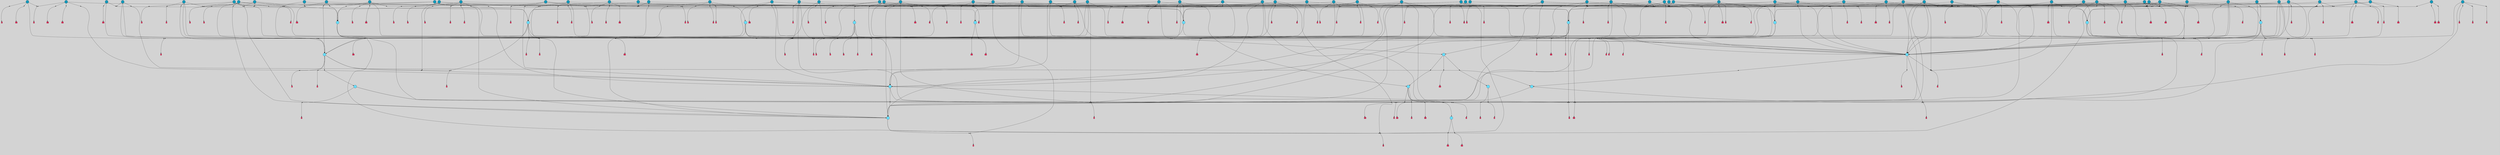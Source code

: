 // File exported with GEGELATI v1.3.1
// On the 2024-04-08 17:23:18
// With the File::TPGGraphDotExporter
digraph{
	graph[pad = "0.212, 0.055" bgcolor = lightgray]
	node[shape=circle style = filled label = ""]
		T3 [fillcolor="#66ddff"]
		T4 [fillcolor="#66ddff"]
		T7 [fillcolor="#66ddff"]
		T9 [fillcolor="#66ddff"]
		T11 [fillcolor="#66ddff"]
		T24 [fillcolor="#66ddff"]
		T27 [fillcolor="#1199bb"]
		T54 [fillcolor="#66ddff"]
		T82 [fillcolor="#66ddff"]
		T111 [fillcolor="#66ddff"]
		T129 [fillcolor="#66ddff"]
		T164 [fillcolor="#66ddff"]
		T207 [fillcolor="#66ddff"]
		T249 [fillcolor="#1199bb"]
		T263 [fillcolor="#1199bb"]
		T267 [fillcolor="#66ddff"]
		T20 [fillcolor="#66ddff"]
		T321 [fillcolor="#66ddff"]
		T322 [fillcolor="#66ddff"]
		T323 [fillcolor="#66ddff"]
		T327 [fillcolor="#1199bb"]
		T388 [fillcolor="#1199bb"]
		T389 [fillcolor="#1199bb"]
		T399 [fillcolor="#1199bb"]
		T413 [fillcolor="#1199bb"]
		T421 [fillcolor="#1199bb"]
		T428 [fillcolor="#1199bb"]
		T429 [fillcolor="#1199bb"]
		T438 [fillcolor="#1199bb"]
		T450 [fillcolor="#1199bb"]
		T454 [fillcolor="#1199bb"]
		T458 [fillcolor="#1199bb"]
		T462 [fillcolor="#1199bb"]
		T463 [fillcolor="#1199bb"]
		T473 [fillcolor="#1199bb"]
		T489 [fillcolor="#1199bb"]
		T436 [fillcolor="#1199bb"]
		T493 [fillcolor="#1199bb"]
		T495 [fillcolor="#1199bb"]
		T505 [fillcolor="#66ddff"]
		T506 [fillcolor="#1199bb"]
		T515 [fillcolor="#1199bb"]
		T523 [fillcolor="#1199bb"]
		T526 [fillcolor="#1199bb"]
		T534 [fillcolor="#1199bb"]
		T538 [fillcolor="#66ddff"]
		T544 [fillcolor="#1199bb"]
		T545 [fillcolor="#1199bb"]
		T550 [fillcolor="#1199bb"]
		T554 [fillcolor="#1199bb"]
		T555 [fillcolor="#1199bb"]
		T558 [fillcolor="#1199bb"]
		T560 [fillcolor="#1199bb"]
		T565 [fillcolor="#66ddff"]
		T567 [fillcolor="#1199bb"]
		T569 [fillcolor="#1199bb"]
		T577 [fillcolor="#1199bb"]
		T578 [fillcolor="#1199bb"]
		T580 [fillcolor="#1199bb"]
		T581 [fillcolor="#1199bb"]
		T582 [fillcolor="#1199bb"]
		T584 [fillcolor="#1199bb"]
		T585 [fillcolor="#1199bb"]
		T586 [fillcolor="#1199bb"]
		T587 [fillcolor="#1199bb"]
		T588 [fillcolor="#1199bb"]
		T590 [fillcolor="#1199bb"]
		T591 [fillcolor="#1199bb"]
		T592 [fillcolor="#1199bb"]
		T521 [fillcolor="#1199bb"]
		T593 [fillcolor="#1199bb"]
		T594 [fillcolor="#1199bb"]
		T595 [fillcolor="#1199bb"]
		T596 [fillcolor="#1199bb"]
		T597 [fillcolor="#1199bb"]
		T598 [fillcolor="#1199bb"]
		T599 [fillcolor="#1199bb"]
		T600 [fillcolor="#1199bb"]
		T601 [fillcolor="#1199bb"]
		T602 [fillcolor="#1199bb"]
		T603 [fillcolor="#1199bb"]
		T604 [fillcolor="#1199bb"]
		T605 [fillcolor="#1199bb"]
		T475 [fillcolor="#1199bb"]
		T606 [fillcolor="#1199bb"]
		T607 [fillcolor="#1199bb"]
		T608 [fillcolor="#1199bb"]
		T609 [fillcolor="#1199bb"]
		T531 [fillcolor="#1199bb"]
		T610 [fillcolor="#1199bb"]
		T611 [fillcolor="#1199bb"]
		T612 [fillcolor="#1199bb"]
		T613 [fillcolor="#1199bb"]
		T614 [fillcolor="#1199bb"]
		T615 [fillcolor="#1199bb"]
		T616 [fillcolor="#1199bb"]
		T617 [fillcolor="#1199bb"]
		P7067 [fillcolor="#cccccc" shape=point] //6|
		I7067 [shape=box style=invis label="6|1&2|6#1|7&#92;n10|7&2|0#1|5&#92;n9|4&0|1#2|2&#92;n8|6&0|0#1|0&#92;n"]
		P7067 -> I7067[style=invis]
		A5188 [fillcolor="#ff3366" shape=box margin=0.03 width=0 height=0 label="3"]
		T3 -> P7067 -> A5188
		P7068 [fillcolor="#cccccc" shape=point] //3|
		I7068 [shape=box style=invis label="7|6&2|4#0|2&#92;n10|3&2|7#1|4&#92;n11|6&0|4#0|1&#92;n7|1&0|0#2|6&#92;n7|6&0|3#2|6&#92;n4|0&2|6#0|1&#92;n4|4&2|5#0|2&#92;n4|6&0|4#2|7&#92;n10|0&2|3#1|5&#92;n2|6&0|5#0|2&#92;n1|0&2|3#0|7&#92;n1|6&2|0#0|5&#92;n6|2&0|1#0|7&#92;n9|2&0|3#2|7&#92;n5|3&0|6#0|6&#92;n1|7&2|5#2|3&#92;n8|1&2|7#0|6&#92;n1|0&2|5#2|1&#92;n7|1&2|2#2|5&#92;n7|4&2|6#0|3&#92;n"]
		P7068 -> I7068[style=invis]
		A5189 [fillcolor="#ff3366" shape=box margin=0.03 width=0 height=0 label="4"]
		T3 -> P7068 -> A5189
		P7069 [fillcolor="#cccccc" shape=point] //7|
		I7069 [shape=box style=invis label="0|2&2|4#2|6&#92;n5|3&0|6#0|1&#92;n4|7&2|6#0|5&#92;n7|6&0|7#0|5&#92;n10|7&2|2#1|1&#92;n"]
		P7069 -> I7069[style=invis]
		A5190 [fillcolor="#ff3366" shape=box margin=0.03 width=0 height=0 label="4"]
		T4 -> P7069 -> A5190
		P7070 [fillcolor="#cccccc" shape=point] //0|
		I7070 [shape=box style=invis label="2|5&0|1#0|6&#92;n6|1&2|2#2|7&#92;n8|0&0|3#1|4&#92;n4|3&2|5#2|4&#92;n8|1&2|4#0|0&#92;n6|6&0|1#2|6&#92;n11|7&2|4#2|5&#92;n6|2&2|4#0|2&#92;n8|5&2|4#2|4&#92;n2|1&2|1#2|2&#92;n2|7&2|5#2|6&#92;n9|7&0|5#0|4&#92;n1|2&0|5#2|6&#92;n4|2&2|3#2|7&#92;n3|3&2|1#0|2&#92;n"]
		P7070 -> I7070[style=invis]
		A5191 [fillcolor="#ff3366" shape=box margin=0.03 width=0 height=0 label="5"]
		T4 -> P7070 -> A5191
		P7071 [fillcolor="#cccccc" shape=point] //-3|
		I7071 [shape=box style=invis label="1|6&2|7#0|7&#92;n10|2&0|7#1|3&#92;n9|6&2|7#2|2&#92;n5|3&0|7#0|7&#92;n1|6&2|3#0|0&#92;n2|3&2|3#2|2&#92;n5|1&2|6#0|6&#92;n"]
		P7071 -> I7071[style=invis]
		A5192 [fillcolor="#ff3366" shape=box margin=0.03 width=0 height=0 label="7"]
		T7 -> P7071 -> A5192
		P7072 [fillcolor="#cccccc" shape=point] //5|
		I7072 [shape=box style=invis label="0|5&2|3#0|1&#92;n0|6&2|1#2|4&#92;n6|2&2|6#0|7&#92;n7|4&0|3#0|1&#92;n5|4&0|7#1|6&#92;n9|1&0|5#2|2&#92;n6|3&2|3#1|7&#92;n11|7&2|4#1|6&#92;n2|5&0|1#0|0&#92;n4|7&0|0#0|2&#92;n6|2&0|6#0|0&#92;n2|1&2|6#2|4&#92;n10|0&2|0#1|0&#92;n6|6&2|4#0|6&#92;n"]
		P7072 -> I7072[style=invis]
		A5193 [fillcolor="#ff3366" shape=box margin=0.03 width=0 height=0 label="8"]
		T7 -> P7072 -> A5193
		P7073 [fillcolor="#cccccc" shape=point] //-6|
		I7073 [shape=box style=invis label="11|1&0|7#2|0&#92;n10|4&0|1#1|0&#92;n4|3&2|4#2|1&#92;n0|5&2|0#0|0&#92;n6|1&0|0#0|3&#92;n8|2&2|0#0|4&#92;n11|4&2|0#1|6&#92;n7|0&2|6#2|3&#92;n5|3&2|6#2|0&#92;n2|0&2|0#0|4&#92;n"]
		P7073 -> I7073[style=invis]
		A5194 [fillcolor="#ff3366" shape=box margin=0.03 width=0 height=0 label="9"]
		T9 -> P7073 -> A5194
		P7074 [fillcolor="#cccccc" shape=point] //2|
		I7074 [shape=box style=invis label="6|3&2|7#1|4&#92;n8|6&0|0#2|5&#92;n2|1&0|2#0|3&#92;n8|7&0|6#0|4&#92;n2|1&2|0#0|1&#92;n0|0&2|2#2|3&#92;n6|6&0|7#2|1&#92;n6|1&0|7#2|6&#92;n5|4&2|7#0|4&#92;n0|3&0|4#2|0&#92;n11|0&2|0#2|5&#92;n4|5&2|5#2|4&#92;n5|7&0|6#0|4&#92;n9|7&2|5#0|3&#92;n5|4&2|1#0|3&#92;n5|3&0|1#1|7&#92;n0|4&0|3#2|5&#92;n"]
		P7074 -> I7074[style=invis]
		A5195 [fillcolor="#ff3366" shape=box margin=0.03 width=0 height=0 label="10"]
		T9 -> P7074 -> A5195
		P7075 [fillcolor="#cccccc" shape=point] //6|
		I7075 [shape=box style=invis label="3|0&2|7#2|2&#92;n3|2&0|4#2|5&#92;n5|1&0|2#1|0&#92;n8|7&0|1#2|0&#92;n8|5&0|3#0|6&#92;n0|2&0|2#2|3&#92;n1|5&2|5#0|5&#92;n5|6&0|6#0|7&#92;n6|7&0|0#2|6&#92;n1|2&2|3#0|0&#92;n7|7&2|3#0|4&#92;n0|7&2|7#0|6&#92;n1|0&2|2#2|7&#92;n4|4&0|1#0|0&#92;n"]
		P7075 -> I7075[style=invis]
		A5196 [fillcolor="#ff3366" shape=box margin=0.03 width=0 height=0 label="11"]
		T11 -> P7075 -> A5196
		P7076 [fillcolor="#cccccc" shape=point] //-4|
		I7076 [shape=box style=invis label="4|1&0|4#2|6&#92;n1|2&2|2#2|0&#92;n1|2&2|0#0|6&#92;n8|4&2|3#2|5&#92;n5|5&2|1#1|0&#92;n"]
		P7076 -> I7076[style=invis]
		A5197 [fillcolor="#ff3366" shape=box margin=0.03 width=0 height=0 label="12"]
		T11 -> P7076 -> A5197
		P7077 [fillcolor="#cccccc" shape=point] //-3|
		I7077 [shape=box style=invis label="8|1&2|3#0|5&#92;n0|6&0|5#0|5&#92;n3|7&2|1#0|6&#92;n3|5&0|1#0|0&#92;n9|5&2|0#0|4&#92;n3|5&0|2#0|3&#92;n10|6&2|4#1|0&#92;n9|4&2|7#2|6&#92;n1|7&2|5#2|2&#92;n"]
		P7077 -> I7077[style=invis]
		A5198 [fillcolor="#ff3366" shape=box margin=0.03 width=0 height=0 label="5"]
		T4 -> P7077 -> A5198
		P7078 [fillcolor="#cccccc" shape=point] //1|
		I7078 [shape=box style=invis label="5|1&0|6#2|7&#92;n2|4&0|4#2|2&#92;n0|6&0|5#0|4&#92;n10|6&2|5#1|6&#92;n9|3&0|1#1|7&#92;n10|3&2|2#1|0&#92;n5|0&0|0#2|1&#92;n11|3&2|3#1|5&#92;n10|3&0|1#1|0&#92;n2|4&0|1#0|1&#92;n0|2&0|3#2|4&#92;n9|2&2|1#2|5&#92;n11|7&2|6#2|6&#92;n"]
		P7078 -> I7078[style=invis]
		T24 -> P7078 -> T7
		P7079 [fillcolor="#cccccc" shape=point] //5|
		I7079 [shape=box style=invis label="3|0&2|0#0|1&#92;n3|0&0|7#0|1&#92;n5|3&0|2#2|6&#92;n4|4&2|4#2|6&#92;n11|2&0|7#1|6&#92;n2|7&2|2#2|5&#92;n9|3&2|6#2|7&#92;n7|7&0|0#0|4&#92;n6|1&2|4#2|3&#92;n5|4&2|0#1|6&#92;n1|3&0|7#0|4&#92;n"]
		P7079 -> I7079[style=invis]
		A5199 [fillcolor="#ff3366" shape=box margin=0.03 width=0 height=0 label="7"]
		T24 -> P7079 -> A5199
		P7080 [fillcolor="#cccccc" shape=point] //-2|
		I7080 [shape=box style=invis label="4|1&0|4#0|3&#92;n4|2&0|5#2|0&#92;n5|5&2|6#0|5&#92;n1|4&0|1#0|2&#92;n6|3&2|7#1|5&#92;n0|4&2|0#0|3&#92;n8|5&2|5#1|2&#92;n10|7&2|7#1|1&#92;n3|4&0|0#2|1&#92;n3|6&2|5#2|5&#92;n8|3&0|1#0|7&#92;n10|0&2|7#1|3&#92;n4|1&2|4#0|1&#92;n9|3&2|0#0|4&#92;n3|6&2|0#0|4&#92;n1|2&0|6#2|1&#92;n4|0&2|1#2|2&#92;n"]
		P7080 -> I7080[style=invis]
		A5200 [fillcolor="#ff3366" shape=box margin=0.03 width=0 height=0 label="14"]
		T24 -> P7080 -> A5200
		P7081 [fillcolor="#cccccc" shape=point] //2|
		I7081 [shape=box style=invis label="9|1&2|3#0|1&#92;n5|2&2|0#2|4&#92;n3|6&2|5#2|7&#92;n7|0&2|5#0|4&#92;n1|2&0|3#0|5&#92;n7|3&2|7#0|0&#92;n"]
		P7081 -> I7081[style=invis]
		A5201 [fillcolor="#ff3366" shape=box margin=0.03 width=0 height=0 label="2"]
		T27 -> P7081 -> A5201
		P7082 [fillcolor="#cccccc" shape=point] //-6|
		I7082 [shape=box style=invis label="7|5&0|4#0|4&#92;n11|0&2|5#2|1&#92;n"]
		P7082 -> I7082[style=invis]
		A5202 [fillcolor="#ff3366" shape=box margin=0.03 width=0 height=0 label="3"]
		T27 -> P7082 -> A5202
		T27 -> P7068
		T27 -> P7070
		P7083 [fillcolor="#cccccc" shape=point] //0|
		I7083 [shape=box style=invis label="4|0&0|3#2|7&#92;n10|2&0|3#1|7&#92;n3|5&0|2#0|3&#92;n4|5&0|0#2|1&#92;n10|7&2|0#1|2&#92;n5|3&2|3#1|6&#92;n9|5&2|0#0|4&#92;n5|4&2|7#0|2&#92;n10|3&2|7#1|4&#92;n7|2&0|1#2|6&#92;n8|6&0|5#0|5&#92;n8|7&2|3#0|5&#92;n2|6&2|4#0|0&#92;n"]
		P7083 -> I7083[style=invis]
		A5203 [fillcolor="#ff3366" shape=box margin=0.03 width=0 height=0 label="5"]
		T27 -> P7083 -> A5203
		P7084 [fillcolor="#cccccc" shape=point] //8|
		I7084 [shape=box style=invis label="9|0&0|1#2|0&#92;n10|1&2|5#1|4&#92;n8|2&2|6#0|4&#92;n2|4&2|5#2|3&#92;n4|2&2|2#0|2&#92;n7|5&0|2#0|0&#92;n8|2&2|1#1|3&#92;n8|7&0|7#2|1&#92;n1|1&0|0#0|7&#92;n5|6&2|5#1|0&#92;n6|6&2|5#0|0&#92;n11|4&0|3#2|6&#92;n4|2&2|4#0|7&#92;n5|6&0|1#2|0&#92;n11|3&0|2#0|7&#92;n"]
		P7084 -> I7084[style=invis]
		A5204 [fillcolor="#ff3366" shape=box margin=0.03 width=0 height=0 label="6"]
		T54 -> P7084 -> A5204
		T54 -> P7079
		P7085 [fillcolor="#cccccc" shape=point] //-10|
		I7085 [shape=box style=invis label="3|6&0|0#0|4&#92;n4|1&2|4#0|1&#92;n5|1&0|1#0|4&#92;n5|5&2|6#0|5&#92;n6|5&0|6#0|3&#92;n11|1&2|0#0|1&#92;n0|7&2|0#0|3&#92;n1|2&0|6#0|1&#92;n8|0&0|4#2|0&#92;n0|4&0|7#2|7&#92;n7|0&2|7#1|3&#92;n3|1&0|5#2|5&#92;n5|1&0|4#0|3&#92;n2|2&0|2#0|0&#92;n8|3&0|1#0|7&#92;n3|0&0|3#0|5&#92;n7|2&0|5#2|0&#92;n6|3&2|7#1|5&#92;n4|7&2|7#2|1&#92;n"]
		P7085 -> I7085[style=invis]
		A5205 [fillcolor="#ff3366" shape=box margin=0.03 width=0 height=0 label="14"]
		T54 -> P7085 -> A5205
		T54 -> P7072
		P7086 [fillcolor="#cccccc" shape=point] //6|
		I7086 [shape=box style=invis label="7|0&2|5#1|2&#92;n10|6&2|1#1|3&#92;n7|5&0|2#0|7&#92;n10|7&0|1#1|5&#92;n4|6&2|5#0|5&#92;n4|4&0|7#2|7&#92;n"]
		P7086 -> I7086[style=invis]
		A5206 [fillcolor="#ff3366" shape=box margin=0.03 width=0 height=0 label="7"]
		T82 -> P7086 -> A5206
		P7087 [fillcolor="#cccccc" shape=point] //6|
		I7087 [shape=box style=invis label="0|5&2|3#0|1&#92;n0|6&2|1#2|4&#92;n9|1&0|5#2|2&#92;n7|4&0|3#0|1&#92;n5|4&0|7#1|6&#92;n2|5&0|1#0|0&#92;n6|3&2|3#1|7&#92;n11|7&2|4#1|6&#92;n6|2&2|6#0|1&#92;n4|7&0|0#0|2&#92;n6|2&0|6#0|0&#92;n9|1&2|6#2|4&#92;n10|0&2|0#1|0&#92;n6|6&2|4#0|6&#92;n"]
		P7087 -> I7087[style=invis]
		A5207 [fillcolor="#ff3366" shape=box margin=0.03 width=0 height=0 label="8"]
		T82 -> P7087 -> A5207
		T82 -> P7073
		P7088 [fillcolor="#cccccc" shape=point] //-5|
		I7088 [shape=box style=invis label="0|0&2|3#0|2&#92;n10|5&0|6#1|3&#92;n7|3&0|6#2|3&#92;n3|4&0|6#0|6&#92;n10|5&0|2#1|1&#92;n5|0&0|1#0|3&#92;n6|6&2|5#1|5&#92;n7|4&0|2#1|7&#92;n5|7&0|1#2|5&#92;n1|5&0|0#0|3&#92;n7|5&2|1#2|6&#92;n9|0&0|2#0|0&#92;n4|0&2|4#0|0&#92;n4|6&0|0#2|3&#92;n3|1&0|6#2|5&#92;n7|7&2|1#2|3&#92;n9|4&2|2#0|6&#92;n"]
		P7088 -> I7088[style=invis]
		T111 -> P7088 -> T9
		P7089 [fillcolor="#cccccc" shape=point] //7|
		I7089 [shape=box style=invis label="7|4&2|1#2|0&#92;n4|1&2|4#2|3&#92;n5|0&2|0#2|2&#92;n6|1&2|4#2|6&#92;n"]
		P7089 -> I7089[style=invis]
		A5208 [fillcolor="#ff3366" shape=box margin=0.03 width=0 height=0 label="9"]
		T111 -> P7089 -> A5208
		P7090 [fillcolor="#cccccc" shape=point] //2|
		I7090 [shape=box style=invis label="3|0&2|0#0|1&#92;n11|2&0|7#1|6&#92;n8|7&2|4#0|5&#92;n5|3&0|2#2|6&#92;n4|4&2|4#2|6&#92;n3|0&0|7#0|1&#92;n2|7&2|2#2|5&#92;n9|3&2|6#2|7&#92;n7|7&0|0#0|4&#92;n6|1&2|4#1|3&#92;n5|4&2|0#1|6&#92;n1|3&0|7#0|4&#92;n"]
		P7090 -> I7090[style=invis]
		A5209 [fillcolor="#ff3366" shape=box margin=0.03 width=0 height=0 label="7"]
		T111 -> P7090 -> A5209
		T111 -> P7073
		T129 -> P7084
		T129 -> P7079
		P7091 [fillcolor="#cccccc" shape=point] //10|
		I7091 [shape=box style=invis label="4|5&2|7#2|1&#92;n1|7&2|3#0|6&#92;n3|5&2|2#0|3&#92;n10|3&0|7#1|4&#92;n7|1&0|4#2|6&#92;n10|2&0|3#1|7&#92;n9|5&2|0#0|4&#92;n4|0&0|3#2|7&#92;n11|4&2|6#1|2&#92;n5|4&2|7#0|2&#92;n2|6&2|4#0|0&#92;n6|5&0|7#2|1&#92;n5|3&2|3#1|6&#92;n10|7&2|0#1|2&#92;n"]
		P7091 -> I7091[style=invis]
		A5210 [fillcolor="#ff3366" shape=box margin=0.03 width=0 height=0 label="5"]
		T129 -> P7091 -> A5210
		P7092 [fillcolor="#cccccc" shape=point] //5|
		I7092 [shape=box style=invis label="9|4&2|3#1|3&#92;n0|4&2|4#0|5&#92;n6|1&2|6#2|5&#92;n4|0&0|5#2|0&#92;n"]
		P7092 -> I7092[style=invis]
		A5211 [fillcolor="#ff3366" shape=box margin=0.03 width=0 height=0 label="7"]
		T129 -> P7092 -> A5211
		P7093 [fillcolor="#cccccc" shape=point] //6|
		I7093 [shape=box style=invis label="9|4&2|7#0|6&#92;n8|4&0|1#1|0&#92;n1|3&0|0#2|1&#92;n2|4&0|6#2|2&#92;n5|1&2|5#0|7&#92;n3|0&0|3#2|6&#92;n2|2&2|6#0|2&#92;n8|4&0|4#2|2&#92;n5|1&2|4#0|3&#92;n9|4&0|6#0|6&#92;n5|0&2|2#1|5&#92;n11|7&0|0#1|1&#92;n0|4&0|3#0|3&#92;n7|7&2|4#2|5&#92;n1|5&0|1#2|1&#92;n"]
		P7093 -> I7093[style=invis]
		A5212 [fillcolor="#ff3366" shape=box margin=0.03 width=0 height=0 label="1"]
		T129 -> P7093 -> A5212
		T164 -> P7070
		P7094 [fillcolor="#cccccc" shape=point] //-1|
		I7094 [shape=box style=invis label="6|4&0|4#2|4&#92;n4|5&2|5#2|4&#92;n9|7&2|5#0|3&#92;n3|7&2|6#0|6&#92;n8|7&0|6#0|4&#92;n2|1&2|0#0|1&#92;n8|6&0|0#2|5&#92;n2|1&0|2#0|3&#92;n6|1&0|7#2|6&#92;n6|3&0|1#1|6&#92;n5|4&2|7#0|4&#92;n0|7&0|4#2|0&#92;n11|0&2|0#2|5&#92;n3|7&2|0#2|7&#92;n8|3&2|7#1|4&#92;n5|7&0|6#0|4&#92;n0|0&2|3#2|3&#92;n5|4&2|1#0|3&#92;n0|4&0|3#2|5&#92;n"]
		P7094 -> I7094[style=invis]
		A5213 [fillcolor="#ff3366" shape=box margin=0.03 width=0 height=0 label="10"]
		T164 -> P7094 -> A5213
		P7095 [fillcolor="#cccccc" shape=point] //-7|
		I7095 [shape=box style=invis label="6|1&0|2#0|3&#92;n1|2&0|1#2|0&#92;n10|3&2|2#1|1&#92;n0|1&0|2#0|7&#92;n4|6&2|7#2|4&#92;n6|0&2|7#0|6&#92;n"]
		P7095 -> I7095[style=invis]
		A5214 [fillcolor="#ff3366" shape=box margin=0.03 width=0 height=0 label="7"]
		T164 -> P7095 -> A5214
		P7096 [fillcolor="#cccccc" shape=point] //-6|
		I7096 [shape=box style=invis label="11|7&0|1#0|6&#92;n3|5&0|1#0|3&#92;n1|5&0|5#0|6&#92;n1|7&2|5#2|2&#92;n0|0&0|2#2|2&#92;n4|4&0|1#0|5&#92;n6|4&2|2#0|2&#92;n0|6&2|5#0|5&#92;n0|3&2|2#2|6&#92;n"]
		P7096 -> I7096[style=invis]
		A5215 [fillcolor="#ff3366" shape=box margin=0.03 width=0 height=0 label="5"]
		T164 -> P7096 -> A5215
		P7097 [fillcolor="#cccccc" shape=point] //4|
		I7097 [shape=box style=invis label="4|3&0|6#0|3&#92;n5|7&2|3#2|2&#92;n5|6&0|7#1|2&#92;n1|4&2|6#0|3&#92;n8|4&2|1#2|5&#92;n9|5&2|4#1|4&#92;n2|4&0|5#0|7&#92;n10|0&0|6#1|3&#92;n3|0&0|6#0|2&#92;n2|7&2|7#2|6&#92;n5|2&0|5#1|5&#92;n10|4&2|5#1|7&#92;n4|0&0|4#2|4&#92;n11|1&0|4#2|6&#92;n10|6&2|0#1|4&#92;n9|7&0|3#1|4&#92;n4|5&2|7#0|6&#92;n11|5&2|6#2|3&#92;n0|3&0|5#0|1&#92;n"]
		P7097 -> I7097[style=invis]
		A5216 [fillcolor="#ff3366" shape=box margin=0.03 width=0 height=0 label="13"]
		T164 -> P7097 -> A5216
		P7098 [fillcolor="#cccccc" shape=point] //7|
		I7098 [shape=box style=invis label="7|0&2|1#2|0&#92;n9|7&2|1#1|7&#92;n8|2&0|1#1|0&#92;n6|6&0|2#1|1&#92;n2|2&0|5#0|0&#92;n5|7&0|0#2|1&#92;n5|1&2|5#1|5&#92;n4|7&2|4#2|3&#92;n10|5&2|2#1|5&#92;n1|3&2|2#2|0&#92;n10|2&2|6#1|5&#92;n"]
		P7098 -> I7098[style=invis]
		A5217 [fillcolor="#ff3366" shape=box margin=0.03 width=0 height=0 label="1"]
		T207 -> P7098 -> A5217
		P7099 [fillcolor="#cccccc" shape=point] //-3|
		I7099 [shape=box style=invis label="3|7&0|0#0|2&#92;n11|5&0|1#1|1&#92;n4|1&0|6#2|6&#92;n4|0&0|1#0|5&#92;n"]
		P7099 -> I7099[style=invis]
		T207 -> P7099 -> T24
		P7100 [fillcolor="#cccccc" shape=point] //5|
		I7100 [shape=box style=invis label="8|1&2|6#0|6&#92;n3|0&0|7#0|1&#92;n11|3&0|2#2|6&#92;n4|4&2|4#2|6&#92;n11|2&0|7#1|6&#92;n2|7&2|2#2|5&#92;n7|7&0|0#0|4&#92;n6|1&2|4#2|3&#92;n5|4&2|0#1|6&#92;n3|0&2|0#0|1&#92;n1|3&0|7#0|4&#92;n"]
		P7100 -> I7100[style=invis]
		A5218 [fillcolor="#ff3366" shape=box margin=0.03 width=0 height=0 label="7"]
		T207 -> P7100 -> A5218
		P7101 [fillcolor="#cccccc" shape=point] //5|
		I7101 [shape=box style=invis label="10|4&2|6#1|2&#92;n8|4&0|1#1|0&#92;n0|4&2|6#0|0&#92;n8|4&2|5#2|1&#92;n7|5&2|5#1|0&#92;n3|6&0|6#2|2&#92;n1|7&0|7#0|5&#92;n2|0&0|7#2|4&#92;n9|4&2|6#2|7&#92;n2|6&2|2#0|0&#92;n11|7&2|7#0|7&#92;n5|5&0|0#0|1&#92;n10|1&0|0#1|0&#92;n7|3&0|1#2|5&#92;n9|2&2|7#1|5&#92;n9|0&2|5#1|2&#92;n1|6&2|4#2|2&#92;n3|3&2|2#0|7&#92;n1|6&2|0#0|0&#92;n6|4&2|6#1|0&#92;n"]
		P7101 -> I7101[style=invis]
		A5219 [fillcolor="#ff3366" shape=box margin=0.03 width=0 height=0 label="1"]
		T207 -> P7101 -> A5219
		P7102 [fillcolor="#cccccc" shape=point] //7|
		I7102 [shape=box style=invis label="6|1&2|6#2|7&#92;n7|0&2|4#2|3&#92;n3|3&0|7#0|6&#92;n5|4&0|2#2|4&#92;n8|5&2|6#2|7&#92;n0|0&2|3#0|3&#92;n5|4&2|4#2|6&#92;n"]
		P7102 -> I7102[style=invis]
		T207 -> P7102 -> T4
		P7103 [fillcolor="#cccccc" shape=point] //8|
		I7103 [shape=box style=invis label="5|4&2|1#1|0&#92;n3|0&0|3#2|0&#92;n3|7&2|2#0|6&#92;n6|6&0|2#2|4&#92;n0|0&0|2#0|6&#92;n"]
		P7103 -> I7103[style=invis]
		T249 -> P7103 -> T164
		P7104 [fillcolor="#cccccc" shape=point] //5|
		I7104 [shape=box style=invis label="3|0&2|0#2|1&#92;n3|0&0|7#0|1&#92;n5|3&0|2#2|6&#92;n4|4&2|4#2|6&#92;n5|4&2|0#1|6&#92;n2|7&2|2#2|5&#92;n1|3&0|7#0|4&#92;n11|6&2|2#0|7&#92;n7|7&0|0#0|4&#92;n6|1&2|4#2|3&#92;n11|0&0|7#1|6&#92;n9|3&2|6#2|7&#92;n"]
		P7104 -> I7104[style=invis]
		A5220 [fillcolor="#ff3366" shape=box margin=0.03 width=0 height=0 label="7"]
		T249 -> P7104 -> A5220
		P7105 [fillcolor="#cccccc" shape=point] //7|
		I7105 [shape=box style=invis label="7|4&2|7#0|4&#92;n4|6&0|1#2|5&#92;n2|1&2|3#0|0&#92;n4|3&2|0#0|1&#92;n0|0&2|7#2|7&#92;n7|7&0|5#2|3&#92;n5|0&2|1#2|2&#92;n10|0&0|4#1|2&#92;n4|4&0|7#0|0&#92;n6|7&0|2#0|1&#92;n1|4&2|5#0|4&#92;n"]
		P7105 -> I7105[style=invis]
		A5221 [fillcolor="#ff3366" shape=box margin=0.03 width=0 height=0 label="0"]
		T249 -> P7105 -> A5221
		T249 -> P7079
		P7106 [fillcolor="#cccccc" shape=point] //10|
		I7106 [shape=box style=invis label="6|1&2|4#2|3&#92;n3|0&0|7#0|1&#92;n5|3&0|2#2|6&#92;n4|4&0|4#2|6&#92;n5|4&2|0#1|6&#92;n10|5&0|6#1|5&#92;n2|5&2|1#2|2&#92;n1|3&0|7#0|4&#92;n3|0&2|0#0|1&#92;n11|2&0|5#1|6&#92;n9|3&2|6#2|7&#92;n7|7&0|0#0|4&#92;n"]
		P7106 -> I7106[style=invis]
		A5222 [fillcolor="#ff3366" shape=box margin=0.03 width=0 height=0 label="7"]
		T249 -> P7106 -> A5222
		P7107 [fillcolor="#cccccc" shape=point] //-2|
		I7107 [shape=box style=invis label="11|7&2|0#1|7&#92;n4|3&0|1#2|5&#92;n0|4&2|4#2|7&#92;n1|6&0|0#0|4&#92;n4|0&0|0#0|5&#92;n0|6&2|3#2|0&#92;n9|6&2|5#1|3&#92;n0|7&2|1#2|5&#92;n4|4&0|5#0|1&#92;n10|4&0|0#1|0&#92;n"]
		P7107 -> I7107[style=invis]
		A5223 [fillcolor="#ff3366" shape=box margin=0.03 width=0 height=0 label="12"]
		T263 -> P7107 -> A5223
		P7108 [fillcolor="#cccccc" shape=point] //-3|
		I7108 [shape=box style=invis label="7|2&2|4#0|2&#92;n4|1&2|6#0|1&#92;n11|6&0|4#0|1&#92;n7|1&0|0#2|6&#92;n6|2&0|1#0|7&#92;n10|3&2|7#1|4&#92;n3|5&2|3#0|1&#92;n4|4&2|5#0|2&#92;n4|6&0|4#2|7&#92;n2|5&0|5#0|2&#92;n10|0&2|3#1|4&#92;n0|1&2|7#0|6&#92;n7|6&0|3#2|6&#92;n1|3&0|6#2|0&#92;n5|3&0|6#0|6&#92;n1|4&2|5#2|3&#92;n1|6&2|0#0|5&#92;n9|2&0|3#2|7&#92;n7|1&2|2#2|5&#92;n"]
		P7108 -> I7108[style=invis]
		T263 -> P7108 -> T207
		P7109 [fillcolor="#cccccc" shape=point] //2|
		I7109 [shape=box style=invis label="4|1&0|4#2|6&#92;n5|5&2|1#1|0&#92;n1|0&2|0#0|6&#92;n8|4&2|3#2|5&#92;n"]
		P7109 -> I7109[style=invis]
		T263 -> P7109 -> T11
		T267 -> P7098
		T267 -> P7105
		T267 -> P7108
		P7110 [fillcolor="#cccccc" shape=point] //5|
		I7110 [shape=box style=invis label="1|6&2|7#0|7&#92;n9|2&2|7#2|3&#92;n10|2&0|7#1|3&#92;n0|0&2|7#2|2&#92;n1|6&2|3#0|0&#92;n2|3&2|3#2|2&#92;n"]
		P7110 -> I7110[style=invis]
		A5224 [fillcolor="#ff3366" shape=box margin=0.03 width=0 height=0 label="7"]
		T267 -> P7110 -> A5224
		P7111 [fillcolor="#cccccc" shape=point] //-6|
		I7111 [shape=box style=invis label="6|0&0|5#2|5&#92;n0|3&2|1#2|1&#92;n"]
		P7111 -> I7111[style=invis]
		A5225 [fillcolor="#ff3366" shape=box margin=0.03 width=0 height=0 label="3"]
		T267 -> P7111 -> A5225
		P7112 [fillcolor="#cccccc" shape=point] //-9|
		I7112 [shape=box style=invis label="2|0&2|0#2|1&#92;n4|4&2|4#2|6&#92;n9|1&0|3#1|7&#92;n5|3&0|2#2|6&#92;n2|7&2|2#2|5&#92;n5|4&2|0#1|6&#92;n3|0&0|7#0|1&#92;n1|3&0|7#0|4&#92;n11|6&2|2#0|7&#92;n7|7&0|0#0|4&#92;n11|0&0|7#1|6&#92;n9|3&2|6#2|7&#92;n"]
		P7112 -> I7112[style=invis]
		A5226 [fillcolor="#ff3366" shape=box margin=0.03 width=0 height=0 label="7"]
		T322 -> P7112 -> A5226
		P7113 [fillcolor="#cccccc" shape=point] //-4|
		I7113 [shape=box style=invis label="4|1&0|4#2|6&#92;n1|2&2|2#2|0&#92;n1|2&2|0#0|6&#92;n8|4&2|3#2|5&#92;n5|5&2|1#1|0&#92;n"]
		P7113 -> I7113[style=invis]
		A5227 [fillcolor="#ff3366" shape=box margin=0.03 width=0 height=0 label="12"]
		T321 -> P7113 -> A5227
		P7114 [fillcolor="#cccccc" shape=point] //6|
		I7114 [shape=box style=invis label="3|0&2|7#2|2&#92;n3|2&0|4#2|5&#92;n5|1&0|2#1|0&#92;n8|7&0|1#2|0&#92;n8|5&0|3#0|6&#92;n0|2&0|2#2|3&#92;n1|5&2|5#0|5&#92;n5|6&0|6#0|7&#92;n6|7&0|0#2|6&#92;n1|2&2|3#0|0&#92;n7|7&2|3#0|4&#92;n0|7&2|7#0|6&#92;n1|0&2|2#2|7&#92;n4|4&0|1#0|0&#92;n"]
		P7114 -> I7114[style=invis]
		A5228 [fillcolor="#ff3366" shape=box margin=0.03 width=0 height=0 label="11"]
		T321 -> P7114 -> A5228
		P7115 [fillcolor="#cccccc" shape=point] //2|
		I7115 [shape=box style=invis label="4|1&0|4#2|6&#92;n5|5&2|1#1|0&#92;n1|0&2|0#0|6&#92;n8|4&2|3#2|5&#92;n"]
		P7115 -> I7115[style=invis]
		T322 -> P7115 -> T321
		P7116 [fillcolor="#cccccc" shape=point] //8|
		I7116 [shape=box style=invis label="9|7&0|5#2|5&#92;n3|3&2|3#0|2&#92;n9|5&2|2#1|0&#92;n2|3&0|6#0|3&#92;n4|4&2|5#2|7&#92;n11|3&2|0#1|5&#92;n6|6&2|1#2|2&#92;n4|6&0|1#2|2&#92;n2|5&2|7#2|2&#92;n7|7&2|2#2|3&#92;n6|5&0|3#2|6&#92;n6|7&0|6#0|2&#92;n"]
		P7116 -> I7116[style=invis]
		A5229 [fillcolor="#ff3366" shape=box margin=0.03 width=0 height=0 label="14"]
		T322 -> P7116 -> A5229
		P7117 [fillcolor="#cccccc" shape=point] //4|
		I7117 [shape=box style=invis label="4|3&0|6#0|3&#92;n5|7&2|3#2|2&#92;n5|6&0|7#1|2&#92;n1|4&2|6#0|3&#92;n8|4&2|1#2|5&#92;n9|5&2|4#1|4&#92;n2|4&0|5#0|7&#92;n10|0&0|6#1|3&#92;n3|0&0|6#0|2&#92;n2|7&2|7#2|6&#92;n5|2&0|5#1|5&#92;n10|4&2|5#1|7&#92;n4|0&0|4#2|4&#92;n11|1&0|4#2|6&#92;n10|6&2|0#1|4&#92;n9|7&0|3#1|4&#92;n4|5&2|7#0|6&#92;n11|5&2|6#2|3&#92;n0|3&0|5#0|1&#92;n"]
		P7117 -> I7117[style=invis]
		A5230 [fillcolor="#ff3366" shape=box margin=0.03 width=0 height=0 label="13"]
		T322 -> P7117 -> A5230
		P7118 [fillcolor="#cccccc" shape=point] //-3|
		I7118 [shape=box style=invis label="4|5&0|0#0|0&#92;n4|7&0|0#0|2&#92;n0|6&2|1#2|4&#92;n9|1&0|5#2|2&#92;n10|0&2|0#1|0&#92;n6|6&2|4#0|6&#92;n2|5&0|1#0|0&#92;n6|3&2|3#1|7&#92;n11|7&2|4#1|6&#92;n6|2&2|6#0|1&#92;n6|2&0|0#0|0&#92;n9|1&2|6#2|4&#92;n10|4&0|3#1|1&#92;n5|4&2|7#1|6&#92;n"]
		P7118 -> I7118[style=invis]
		T323 -> P7118 -> T322
		P7119 [fillcolor="#cccccc" shape=point] //5|
		I7119 [shape=box style=invis label="0|5&2|3#0|1&#92;n0|6&2|1#2|4&#92;n6|2&2|6#0|7&#92;n7|4&0|3#0|1&#92;n5|4&0|7#1|6&#92;n9|1&0|5#2|2&#92;n6|3&2|3#1|7&#92;n11|7&2|4#1|6&#92;n2|5&0|1#0|0&#92;n4|7&0|0#0|2&#92;n6|2&0|6#0|0&#92;n2|1&2|6#2|4&#92;n10|0&2|0#1|0&#92;n6|6&2|4#0|6&#92;n"]
		P7119 -> I7119[style=invis]
		A5231 [fillcolor="#ff3366" shape=box margin=0.03 width=0 height=0 label="8"]
		T20 -> P7119 -> A5231
		P7120 [fillcolor="#cccccc" shape=point] //-3|
		I7120 [shape=box style=invis label="1|6&2|7#0|7&#92;n10|2&0|7#1|3&#92;n9|6&2|7#2|2&#92;n5|3&0|7#0|7&#92;n1|6&2|3#0|0&#92;n2|3&2|3#2|2&#92;n5|1&2|6#0|6&#92;n"]
		P7120 -> I7120[style=invis]
		A5232 [fillcolor="#ff3366" shape=box margin=0.03 width=0 height=0 label="7"]
		T20 -> P7120 -> A5232
		P7121 [fillcolor="#cccccc" shape=point] //1|
		I7121 [shape=box style=invis label="0|4&0|1#0|1&#92;n10|5&2|5#1|6&#92;n7|7&2|5#2|2&#92;n9|5&0|7#2|7&#92;n8|4&0|3#2|7&#92;n11|0&2|3#0|5&#92;n7|0&0|0#0|1&#92;n4|2&0|4#0|5&#92;n5|1&0|6#2|7&#92;n11|3&0|7#1|3&#92;n"]
		P7121 -> I7121[style=invis]
		T323 -> P7121 -> T20
		P7122 [fillcolor="#cccccc" shape=point] //-8|
		I7122 [shape=box style=invis label="7|5&0|4#2|4&#92;n"]
		P7122 -> I7122[style=invis]
		A5233 [fillcolor="#ff3366" shape=box margin=0.03 width=0 height=0 label="3"]
		T322 -> P7122 -> A5233
		P7123 [fillcolor="#cccccc" shape=point] //4|
		I7123 [shape=box style=invis label="4|3&0|6#0|3&#92;n5|7&2|3#2|2&#92;n5|6&0|7#1|2&#92;n1|4&2|6#0|3&#92;n8|4&2|1#2|5&#92;n9|5&2|4#1|4&#92;n2|4&0|5#0|7&#92;n10|0&0|6#1|3&#92;n3|0&0|6#0|2&#92;n2|7&2|7#2|6&#92;n5|2&0|5#1|5&#92;n10|4&2|5#1|7&#92;n4|0&0|4#2|4&#92;n11|1&0|4#2|6&#92;n10|6&2|0#1|4&#92;n9|7&0|3#1|4&#92;n4|5&2|7#0|6&#92;n11|5&2|6#2|3&#92;n0|3&0|5#0|1&#92;n"]
		P7123 -> I7123[style=invis]
		A5234 [fillcolor="#ff3366" shape=box margin=0.03 width=0 height=0 label="13"]
		T323 -> P7123 -> A5234
		P7124 [fillcolor="#cccccc" shape=point] //-7|
		I7124 [shape=box style=invis label="11|7&2|0#0|1&#92;n1|6&0|5#0|3&#92;n2|4&0|0#0|4&#92;n5|0&0|7#2|7&#92;n"]
		P7124 -> I7124[style=invis]
		T327 -> P7124 -> T164
		T327 -> P7104
		P7125 [fillcolor="#cccccc" shape=point] //-1|
		I7125 [shape=box style=invis label="11|7&2|0#1|7&#92;n1|5&2|4#2|4&#92;n4|3&0|1#0|5&#92;n1|6&0|0#0|4&#92;n8|6&2|4#0|0&#92;n4|0&0|0#0|5&#92;n10|4&2|0#1|0&#92;n9|6&2|5#1|3&#92;n0|7&2|1#0|5&#92;n0|6&2|3#2|0&#92;n4|4&0|5#0|1&#92;n"]
		P7125 -> I7125[style=invis]
		A5235 [fillcolor="#ff3366" shape=box margin=0.03 width=0 height=0 label="12"]
		T327 -> P7125 -> A5235
		P7126 [fillcolor="#cccccc" shape=point] //3|
		I7126 [shape=box style=invis label="7|2&0|2#2|4&#92;n0|4&0|6#2|7&#92;n9|0&0|1#2|2&#92;n8|6&0|0#1|0&#92;n"]
		P7126 -> I7126[style=invis]
		A5236 [fillcolor="#ff3366" shape=box margin=0.03 width=0 height=0 label="3"]
		T327 -> P7126 -> A5236
		P7127 [fillcolor="#cccccc" shape=point] //-5|
		I7127 [shape=box style=invis label="10|3&2|7#1|1&#92;n6|0&0|1#0|3&#92;n"]
		P7127 -> I7127[style=invis]
		A5237 [fillcolor="#ff3366" shape=box margin=0.03 width=0 height=0 label="7"]
		T327 -> P7127 -> A5237
		T388 -> P7108
		P7128 [fillcolor="#cccccc" shape=point] //-9|
		I7128 [shape=box style=invis label="4|2&0|7#2|0&#92;n0|2&2|7#2|7&#92;n4|0&0|4#2|2&#92;n7|4&2|7#0|4&#92;n6|1&0|1#2|1&#92;n2|0&2|2#2|5&#92;n10|7&2|5#1|3&#92;n1|4&2|5#0|5&#92;n4|1&0|1#0|6&#92;n4|0&2|1#2|7&#92;n1|1&0|1#2|4&#92;n"]
		P7128 -> I7128[style=invis]
		T388 -> P7128 -> T267
		P7129 [fillcolor="#cccccc" shape=point] //8|
		I7129 [shape=box style=invis label="9|7&0|5#2|5&#92;n3|3&2|3#0|2&#92;n9|5&2|2#1|0&#92;n2|3&0|6#0|3&#92;n4|4&2|5#2|7&#92;n11|3&2|0#1|5&#92;n6|6&2|1#2|2&#92;n4|6&0|1#2|2&#92;n2|5&2|7#2|2&#92;n7|7&2|2#2|3&#92;n6|5&0|3#2|6&#92;n6|7&0|6#0|2&#92;n"]
		P7129 -> I7129[style=invis]
		A5238 [fillcolor="#ff3366" shape=box margin=0.03 width=0 height=0 label="14"]
		T388 -> P7129 -> A5238
		T389 -> P7125
		P7130 [fillcolor="#cccccc" shape=point] //0|
		I7130 [shape=box style=invis label="0|4&2|3#2|4&#92;n8|1&2|4#0|1&#92;n10|5&2|6#1|2&#92;n4|7&0|0#0|3&#92;n5|3&2|7#0|3&#92;n0|3&0|7#2|1&#92;n10|5&2|0#1|6&#92;n9|4&2|7#0|4&#92;n5|7&0|0#0|4&#92;n5|0&2|5#1|0&#92;n6|3&0|2#1|5&#92;n"]
		P7130 -> I7130[style=invis]
		T389 -> P7130 -> T54
		P7131 [fillcolor="#cccccc" shape=point] //3|
		I7131 [shape=box style=invis label="9|0&0|1#2|2&#92;n8|6&0|0#1|0&#92;n8|2&0|2#2|4&#92;n3|5&0|1#0|5&#92;n0|0&0|6#2|7&#92;n"]
		P7131 -> I7131[style=invis]
		A5239 [fillcolor="#ff3366" shape=box margin=0.03 width=0 height=0 label="3"]
		T389 -> P7131 -> A5239
		T389 -> P7071
		P7132 [fillcolor="#cccccc" shape=point] //9|
		I7132 [shape=box style=invis label="4|3&0|6#0|3&#92;n5|7&2|3#2|2&#92;n5|6&0|7#1|2&#92;n1|4&2|6#0|3&#92;n8|4&2|1#2|5&#92;n9|5&2|4#2|4&#92;n2|4&0|5#0|7&#92;n11|1&0|4#2|7&#92;n3|0&0|6#0|2&#92;n2|7&2|7#2|6&#92;n5|2&0|5#1|5&#92;n10|4&2|5#1|7&#92;n10|0&0|6#1|3&#92;n4|0&0|4#2|4&#92;n10|6&2|0#1|4&#92;n9|7&0|3#1|4&#92;n4|5&2|7#0|6&#92;n11|5&2|6#2|3&#92;n0|3&0|5#0|1&#92;n"]
		P7132 -> I7132[style=invis]
		T389 -> P7132 -> T3
		T399 -> P7105
		P7133 [fillcolor="#cccccc" shape=point] //-6|
		I7133 [shape=box style=invis label="0|5&2|3#0|1&#92;n0|6&2|1#2|4&#92;n5|4&0|7#1|6&#92;n9|0&2|7#1|1&#92;n7|4&0|3#0|1&#92;n11|7&2|4#1|6&#92;n9|1&0|5#2|2&#92;n6|2&2|6#0|7&#92;n2|7&0|1#0|0&#92;n4|7&0|0#0|2&#92;n6|2&0|6#0|0&#92;n2|1&2|6#2|4&#92;n10|0&0|0#1|0&#92;n6|6&2|4#0|6&#92;n"]
		P7133 -> I7133[style=invis]
		T399 -> P7133 -> T129
		T399 -> P7079
		P7134 [fillcolor="#cccccc" shape=point] //-6|
		I7134 [shape=box style=invis label="6|1&2|7#0|1&#92;n10|4&0|0#1|1&#92;n11|0&2|4#0|6&#92;n7|7&2|2#2|2&#92;n2|0&2|5#0|0&#92;n9|2&2|1#2|7&#92;n7|2&2|0#1|5&#92;n0|2&2|7#2|5&#92;n7|2&2|4#2|5&#92;n1|1&2|7#0|6&#92;n3|4&2|2#0|3&#92;n7|4&2|0#2|1&#92;n"]
		P7134 -> I7134[style=invis]
		T399 -> P7134 -> T111
		P7135 [fillcolor="#cccccc" shape=point] //-10|
		I7135 [shape=box style=invis label="11|0&2|2#1|1&#92;n4|4&0|4#2|6&#92;n4|0&0|6#2|2&#92;n3|3&0|7#2|7&#92;n1|4&0|4#0|5&#92;n10|4&2|1#1|2&#92;n5|2&0|2#2|6&#92;n11|0&0|7#1|6&#92;n3|0&2|0#2|1&#92;n6|0&2|4#0|4&#92;n9|4&0|5#2|3&#92;n5|6&0|7#0|1&#92;n7|7&0|0#0|4&#92;n6|4&0|6#0|0&#92;n10|1&2|2#1|6&#92;n9|3&2|3#2|2&#92;n"]
		P7135 -> I7135[style=invis]
		A5240 [fillcolor="#ff3366" shape=box margin=0.03 width=0 height=0 label="7"]
		T413 -> P7135 -> A5240
		P7136 [fillcolor="#cccccc" shape=point] //-6|
		I7136 [shape=box style=invis label="6|4&0|4#2|0&#92;n11|1&2|2#1|4&#92;n6|5&2|5#2|4&#92;n2|1&2|0#0|1&#92;n0|4&0|4#2|5&#92;n2|1&0|2#0|3&#92;n5|6&2|1#0|3&#92;n9|7&2|5#0|3&#92;n0|4&0|2#0|0&#92;n8|7&0|6#0|4&#92;n11|0&2|3#2|3&#92;n2|4&0|3#0|2&#92;n3|7&2|0#2|0&#92;n11|0&2|0#2|5&#92;n8|0&0|5#0|6&#92;n7|2&2|7#0|2&#92;n3|7&2|6#0|6&#92;n"]
		P7136 -> I7136[style=invis]
		A5241 [fillcolor="#ff3366" shape=box margin=0.03 width=0 height=0 label="10"]
		T413 -> P7136 -> A5241
		T413 -> P7097
		T413 -> P7108
		P7137 [fillcolor="#cccccc" shape=point] //2|
		I7137 [shape=box style=invis label="0|2&2|1#0|5&#92;n10|0&2|1#1|0&#92;n4|4&2|0#0|0&#92;n"]
		P7137 -> I7137[style=invis]
		T413 -> P7137 -> T24
		P7138 [fillcolor="#cccccc" shape=point] //-4|
		I7138 [shape=box style=invis label="2|1&2|0#0|1&#92;n0|0&2|3#2|3&#92;n0|7&2|6#0|6&#92;n8|7&0|6#0|4&#92;n5|4&2|7#0|4&#92;n8|6&0|0#2|5&#92;n2|1&0|2#0|3&#92;n0|3&0|3#2|5&#92;n6|7&0|1#1|6&#92;n5|4&2|1#0|3&#92;n0|7&0|4#2|0&#92;n3|1&0|1#2|7&#92;n3|7&2|0#2|7&#92;n8|0&2|7#1|4&#92;n5|7&0|6#0|4&#92;n9|3&2|5#1|6&#92;n9|7&2|5#0|3&#92;n6|4&0|4#2|4&#92;n3|1&0|6#2|5&#92;n6|1&0|7#2|6&#92;n"]
		P7138 -> I7138[style=invis]
		A5242 [fillcolor="#ff3366" shape=box margin=0.03 width=0 height=0 label="10"]
		T421 -> P7138 -> A5242
		P7139 [fillcolor="#cccccc" shape=point] //0|
		I7139 [shape=box style=invis label="9|3&0|0#2|5&#92;n0|4&2|4#0|2&#92;n4|7&0|0#0|0&#92;n0|1&2|5#2|2&#92;n9|2&0|4#2|2&#92;n0|1&2|3#2|6&#92;n6|2&2|6#0|1&#92;n9|7&2|4#1|6&#92;n6|3&0|3#1|7&#92;n3|1&0|2#2|7&#92;n0|6&2|1#2|6&#92;n7|0&2|4#1|3&#92;n7|7&0|6#2|4&#92;n9|1&2|6#2|0&#92;n5|7&0|6#1|1&#92;n0|6&2|2#2|1&#92;n6|5&0|6#0|0&#92;n5|2&2|4#2|3&#92;n6|6&2|4#0|6&#92;n"]
		P7139 -> I7139[style=invis]
		T421 -> P7139 -> T267
		P7140 [fillcolor="#cccccc" shape=point] //-8|
		I7140 [shape=box style=invis label="7|5&0|4#2|4&#92;n"]
		P7140 -> I7140[style=invis]
		A5243 [fillcolor="#ff3366" shape=box margin=0.03 width=0 height=0 label="3"]
		T421 -> P7140 -> A5243
		P7141 [fillcolor="#cccccc" shape=point] //9|
		I7141 [shape=box style=invis label="5|1&2|5#1|0&#92;n9|4&0|1#1|7&#92;n1|3&2|5#2|4&#92;n1|0&0|1#0|4&#92;n8|7&0|4#2|4&#92;n"]
		P7141 -> I7141[style=invis]
		T421 -> P7141 -> T111
		P7142 [fillcolor="#cccccc" shape=point] //-5|
		I7142 [shape=box style=invis label="3|0&2|7#0|5&#92;n4|0&2|6#0|6&#92;n6|4&0|1#2|4&#92;n10|5&2|6#1|4&#92;n6|0&0|3#2|6&#92;n4|1&0|5#0|1&#92;n8|1&0|2#0|3&#92;n"]
		P7142 -> I7142[style=invis]
		T421 -> P7142 -> T54
		T428 -> P7072
		T428 -> P7068
		P7143 [fillcolor="#cccccc" shape=point] //-3|
		I7143 [shape=box style=invis label="4|2&2|5#0|6&#92;n3|7&0|1#0|7&#92;n5|6&0|0#1|7&#92;n4|4&0|7#0|7&#92;n7|5&0|2#2|7&#92;n4|1&2|0#2|2&#92;n10|6&2|1#1|3&#92;n6|0&2|3#2|0&#92;n7|4&2|5#1|2&#92;n"]
		P7143 -> I7143[style=invis]
		A5244 [fillcolor="#ff3366" shape=box margin=0.03 width=0 height=0 label="7"]
		T428 -> P7143 -> A5244
		P7144 [fillcolor="#cccccc" shape=point] //-3|
		I7144 [shape=box style=invis label="4|7&2|0#0|0&#92;n4|1&0|2#2|3&#92;n4|0&2|1#0|0&#92;n3|7&0|0#0|2&#92;n"]
		P7144 -> I7144[style=invis]
		T428 -> P7144 -> T129
		T428 -> P7131
		P7145 [fillcolor="#cccccc" shape=point] //-1|
		I7145 [shape=box style=invis label="1|7&0|6#2|0&#92;n7|4&2|2#2|0&#92;n11|6&0|3#0|3&#92;n6|4&0|2#1|3&#92;n2|0&2|2#0|7&#92;n11|4&2|5#2|2&#92;n4|2&0|3#2|7&#92;n2|6&0|3#0|7&#92;n7|2&0|7#1|0&#92;n"]
		P7145 -> I7145[style=invis]
		T429 -> P7145 -> T267
		P7146 [fillcolor="#cccccc" shape=point] //2|
		I7146 [shape=box style=invis label="6|7&2|0#0|6&#92;n0|3&0|1#0|0&#92;n8|7&2|2#2|3&#92;n9|2&2|0#1|0&#92;n9|7&0|5#2|5&#92;n5|6&0|4#0|5&#92;n4|5&2|5#2|1&#92;n6|7&0|3#1|4&#92;n6|6&0|4#2|1&#92;n2|0&0|6#0|3&#92;n2|5&2|7#2|2&#92;n6|5&0|1#0|4&#92;n4|4&2|5#2|7&#92;n11|4&0|6#0|2&#92;n11|6&2|0#1|5&#92;n2|4&2|2#0|3&#92;n4|6&2|1#2|2&#92;n"]
		P7146 -> I7146[style=invis]
		A5245 [fillcolor="#ff3366" shape=box margin=0.03 width=0 height=0 label="14"]
		T429 -> P7146 -> A5245
		P7147 [fillcolor="#cccccc" shape=point] //8|
		I7147 [shape=box style=invis label="5|4&2|7#0|4&#92;n0|0&0|0#0|4&#92;n0|4&0|3#2|5&#92;n8|6&0|0#2|5&#92;n2|1&0|2#0|3&#92;n9|7&0|6#0|4&#92;n6|1&0|7#2|6&#92;n6|6&0|7#2|1&#92;n0|0&2|2#2|3&#92;n0|3&0|4#2|0&#92;n11|0&2|0#2|5&#92;n4|5&2|5#2|4&#92;n5|3&0|1#1|7&#92;n9|7&2|2#0|3&#92;n5|4&2|5#0|3&#92;n5|0&0|6#0|4&#92;n0|0&0|1#2|0&#92;n"]
		P7147 -> I7147[style=invis]
		A5246 [fillcolor="#ff3366" shape=box margin=0.03 width=0 height=0 label="10"]
		T429 -> P7147 -> A5246
		P7148 [fillcolor="#cccccc" shape=point] //3|
		I7148 [shape=box style=invis label="5|4&2|0#1|6&#92;n9|3&2|6#2|7&#92;n4|4&2|4#2|6&#92;n5|3&0|2#2|6&#92;n7|7&0|0#0|4&#92;n5|3&0|7#0|6&#92;n11|6&2|2#0|7&#92;n2|5&2|2#2|5&#92;n11|0&0|7#1|6&#92;n3|0&0|7#0|1&#92;n"]
		P7148 -> I7148[style=invis]
		T438 -> P7148 -> T323
		P7149 [fillcolor="#cccccc" shape=point] //-7|
		I7149 [shape=box style=invis label="10|2&0|6#1|3&#92;n5|3&0|7#0|7&#92;n10|6&0|0#1|5&#92;n5|2&0|2#0|1&#92;n1|0&2|7#0|7&#92;n1|6&2|3#0|0&#92;n9|2&2|7#2|2&#92;n7|0&2|7#2|5&#92;n7|0&2|6#0|2&#92;n2|3&2|3#2|2&#92;n"]
		P7149 -> I7149[style=invis]
		A5247 [fillcolor="#ff3366" shape=box margin=0.03 width=0 height=0 label="7"]
		T438 -> P7149 -> A5247
		P7150 [fillcolor="#cccccc" shape=point] //-5|
		I7150 [shape=box style=invis label="4|4&2|3#2|2&#92;n7|5&2|6#2|3&#92;n6|0&2|6#1|5&#92;n5|7&2|3#2|1&#92;n5|3&2|5#0|2&#92;n"]
		P7150 -> I7150[style=invis]
		A5248 [fillcolor="#ff3366" shape=box margin=0.03 width=0 height=0 label="2"]
		T438 -> P7150 -> A5248
		P7151 [fillcolor="#cccccc" shape=point] //7|
		I7151 [shape=box style=invis label="10|3&0|1#1|4&#92;n4|6&0|0#0|2&#92;n4|5&0|6#0|0&#92;n4|3&0|6#2|1&#92;n7|0&0|3#1|2&#92;n4|7&0|6#0|5&#92;n7|6&0|7#0|6&#92;n6|6&0|0#0|3&#92;n11|1&0|4#2|5&#92;n10|2&0|3#1|2&#92;n"]
		P7151 -> I7151[style=invis]
		A5249 [fillcolor="#ff3366" shape=box margin=0.03 width=0 height=0 label="4"]
		T438 -> P7151 -> A5249
		P7152 [fillcolor="#cccccc" shape=point] //9|
		I7152 [shape=box style=invis label="0|4&0|3#2|5&#92;n9|4&2|5#0|3&#92;n8|7&0|6#0|4&#92;n6|1&0|7#2|5&#92;n0|4&2|2#0|1&#92;n2|1&0|2#2|3&#92;n3|7&2|7#0|2&#92;n0|0&2|7#2|3&#92;n5|4&2|5#0|4&#92;n9|3&0|4#2|0&#92;n4|5&2|5#2|4&#92;n8|3&0|1#1|7&#92;n6|3&2|2#1|0&#92;n11|7&2|0#2|5&#92;n4|6&0|0#2|7&#92;n0|1&0|3#0|4&#92;n5|7&0|6#0|4&#92;n7|3&2|7#0|7&#92;n2|0&2|0#0|1&#92;n6|6&0|7#2|1&#92;n"]
		P7152 -> I7152[style=invis]
		A5250 [fillcolor="#ff3366" shape=box margin=0.03 width=0 height=0 label="10"]
		T450 -> P7152 -> A5250
		P7153 [fillcolor="#cccccc" shape=point] //-7|
		I7153 [shape=box style=invis label="6|3&2|4#1|4&#92;n5|3&0|1#1|7&#92;n5|7&0|2#0|4&#92;n8|7&0|6#0|4&#92;n2|1&2|0#0|1&#92;n0|0&2|2#2|3&#92;n6|1&0|7#2|6&#92;n9|1&0|5#2|6&#92;n2|1&0|2#2|3&#92;n0|3&0|4#2|0&#92;n11|0&2|0#2|5&#92;n6|0&2|0#1|4&#92;n8|6&0|2#2|5&#92;n5|4&2|1#0|3&#92;n9|0&2|5#0|3&#92;n5|4&2|7#0|4&#92;n"]
		P7153 -> I7153[style=invis]
		A5251 [fillcolor="#ff3366" shape=box margin=0.03 width=0 height=0 label="10"]
		T450 -> P7153 -> A5251
		T450 -> P7131
		P7154 [fillcolor="#cccccc" shape=point] //7|
		I7154 [shape=box style=invis label="7|1&0|6#0|1&#92;n10|0&2|6#1|6&#92;n9|6&2|2#1|4&#92;n10|1&2|1#1|1&#92;n4|7&0|4#2|2&#92;n0|6&0|4#0|1&#92;n2|2&0|1#2|1&#92;n5|1&0|1#2|3&#92;n1|6&2|0#0|1&#92;n8|3&0|5#1|4&#92;n10|1&0|5#1|0&#92;n5|2&2|5#1|6&#92;n3|1&2|7#0|3&#92;n"]
		P7154 -> I7154[style=invis]
		A5252 [fillcolor="#ff3366" shape=box margin=0.03 width=0 height=0 label="10"]
		T450 -> P7154 -> A5252
		T450 -> P7134
		T454 -> P7152
		T454 -> P7131
		T454 -> P7154
		P7155 [fillcolor="#cccccc" shape=point] //-6|
		I7155 [shape=box style=invis label="9|2&2|1#2|7&#92;n8|6&0|7#2|3&#92;n7|2&2|0#1|5&#92;n6|1&2|7#0|1&#92;n0|2&2|7#2|5&#92;n7|2&2|4#2|5&#92;n3|5&2|2#0|3&#92;n11|0&2|4#1|6&#92;n2|0&2|5#0|0&#92;n"]
		P7155 -> I7155[style=invis]
		T454 -> P7155 -> T111
		T454 -> P7141
		P7156 [fillcolor="#cccccc" shape=point] //7|
		I7156 [shape=box style=invis label="5|0&2|1#2|2&#92;n4|5&0|7#0|0&#92;n2|1&2|3#0|0&#92;n7|4&2|7#0|4&#92;n1|4&2|5#0|4&#92;n7|7&0|5#2|3&#92;n4|3&2|0#0|1&#92;n10|0&0|4#1|2&#92;n7|3&0|3#1|2&#92;n4|6&0|4#2|5&#92;n0|0&2|0#2|7&#92;n"]
		P7156 -> I7156[style=invis]
		A5253 [fillcolor="#ff3366" shape=box margin=0.03 width=0 height=0 label="0"]
		T458 -> P7156 -> A5253
		P7157 [fillcolor="#cccccc" shape=point] //8|
		I7157 [shape=box style=invis label="0|7&2|5#0|4&#92;n5|6&0|7#0|4&#92;n7|0&0|5#2|1&#92;n4|2&0|5#0|4&#92;n6|1&0|3#0|2&#92;n0|0&2|1#0|6&#92;n1|0&2|5#0|2&#92;n8|4&0|5#0|6&#92;n"]
		P7157 -> I7157[style=invis]
		A5254 [fillcolor="#ff3366" shape=box margin=0.03 width=0 height=0 label="5"]
		T458 -> P7157 -> A5254
		T458 -> P7067
		P7158 [fillcolor="#cccccc" shape=point] //-2|
		I7158 [shape=box style=invis label="4|3&0|6#0|3&#92;n5|7&2|3#2|2&#92;n5|2&0|7#1|2&#92;n1|4&2|6#0|3&#92;n4|0&0|4#2|4&#92;n1|7&2|1#2|5&#92;n2|4&0|5#0|7&#92;n10|0&0|6#1|3&#92;n2|7&2|7#2|6&#92;n5|2&0|5#1|5&#92;n10|4&2|5#1|7&#92;n6|0&0|1#0|0&#92;n4|5&2|7#0|6&#92;n11|1&0|4#2|6&#92;n0|3&0|5#0|1&#92;n9|7&0|3#1|4&#92;n8|4&2|1#2|5&#92;n11|5&2|4#2|3&#92;n0|6&2|0#2|4&#92;n"]
		P7158 -> I7158[style=invis]
		A5255 [fillcolor="#ff3366" shape=box margin=0.03 width=0 height=0 label="13"]
		T458 -> P7158 -> A5255
		T462 -> P7105
		P7159 [fillcolor="#cccccc" shape=point] //-4|
		I7159 [shape=box style=invis label="1|2&0|5#0|0&#92;n11|6&0|0#0|2&#92;n8|4&2|0#2|6&#92;n10|7&0|0#1|0&#92;n8|2&2|5#0|6&#92;n0|5&2|7#2|0&#92;n2|5&2|0#2|1&#92;n5|2&0|5#2|0&#92;n6|7&0|4#2|4&#92;n7|0&0|1#0|5&#92;n4|3&2|3#2|7&#92;n9|0&0|7#1|4&#92;n9|6&2|7#2|4&#92;n5|2&2|6#0|0&#92;n5|5&2|4#2|3&#92;n10|7&0|7#1|6&#92;n8|3&0|1#2|0&#92;n"]
		P7159 -> I7159[style=invis]
		T462 -> P7159 -> T24
		P7160 [fillcolor="#cccccc" shape=point] //9|
		I7160 [shape=box style=invis label="1|4&0|0#2|4&#92;n3|6&0|6#0|0&#92;n8|6&0|6#2|2&#92;n11|0&2|0#1|1&#92;n2|4&2|2#0|0&#92;n11|7&2|6#1|7&#92;n5|2&0|6#1|5&#92;n9|5&0|6#0|3&#92;n2|2&2|7#0|5&#92;n9|3&2|2#2|0&#92;n11|0&2|7#0|1&#92;n1|1&2|0#0|4&#92;n0|0&2|4#0|2&#92;n6|6&0|6#1|2&#92;n9|7&0|1#0|3&#92;n2|5&2|4#2|5&#92;n6|1&2|1#1|7&#92;n10|7&2|5#1|6&#92;n11|5&2|7#2|4&#92;n"]
		P7160 -> I7160[style=invis]
		A5256 [fillcolor="#ff3366" shape=box margin=0.03 width=0 height=0 label="1"]
		T462 -> P7160 -> A5256
		T462 -> P7134
		P7161 [fillcolor="#cccccc" shape=point] //9|
		I7161 [shape=box style=invis label="11|1&0|2#0|5&#92;n10|1&0|3#1|6&#92;n8|5&2|3#2|1&#92;n2|2&2|1#0|1&#92;n4|0&0|3#2|5&#92;n7|1&2|6#1|3&#92;n11|5&0|0#2|6&#92;n"]
		P7161 -> I7161[style=invis]
		A5257 [fillcolor="#ff3366" shape=box margin=0.03 width=0 height=0 label="2"]
		T462 -> P7161 -> A5257
		P7162 [fillcolor="#cccccc" shape=point] //4|
		I7162 [shape=box style=invis label="7|1&0|6#0|1&#92;n6|7&2|7#1|7&#92;n10|1&2|1#1|1&#92;n9|6&2|2#1|4&#92;n4|7&0|4#2|2&#92;n9|6&0|5#1|1&#92;n10|0&2|6#1|6&#92;n5|1&0|1#2|3&#92;n10|1&0|5#1|0&#92;n3|4&2|3#0|0&#92;n8|2&0|5#2|4&#92;n1|6&2|0#0|0&#92;n2|3&0|1#2|6&#92;n5|2&2|2#1|6&#92;n2|2&0|1#2|1&#92;n3|1&2|7#0|3&#92;n6|7&2|3#0|4&#92;n"]
		P7162 -> I7162[style=invis]
		A5258 [fillcolor="#ff3366" shape=box margin=0.03 width=0 height=0 label="10"]
		T463 -> P7162 -> A5258
		P7163 [fillcolor="#cccccc" shape=point] //1|
		I7163 [shape=box style=invis label="2|2&2|3#0|2&#92;n2|2&0|5#2|5&#92;n8|4&0|1#1|0&#92;n9|7&0|6#0|3&#92;n5|1&2|2#0|7&#92;n10|7&0|7#1|3&#92;n7|7&2|4#2|5&#92;n5|5&0|2#2|1&#92;n2|6&2|2#0|0&#92;n9|3&2|2#2|0&#92;n0|6&0|6#2|2&#92;n7|7&0|1#2|3&#92;n3|6&0|1#0|5&#92;n1|5&0|1#2|7&#92;n"]
		P7163 -> I7163[style=invis]
		A5259 [fillcolor="#ff3366" shape=box margin=0.03 width=0 height=0 label="1"]
		T463 -> P7163 -> A5259
		T463 -> P7148
		P7164 [fillcolor="#cccccc" shape=point] //10|
		I7164 [shape=box style=invis label="9|6&0|1#2|4&#92;n8|6&2|5#2|3&#92;n2|6&2|7#2|1&#92;n7|4&2|5#2|0&#92;n2|4&2|4#0|1&#92;n10|5&0|2#1|6&#92;n8|0&2|7#1|1&#92;n"]
		P7164 -> I7164[style=invis]
		T463 -> P7164 -> T24
		P7165 [fillcolor="#cccccc" shape=point] //10|
		I7165 [shape=box style=invis label="1|5&2|0#0|4&#92;n8|6&2|7#1|7&#92;n5|6&2|2#2|5&#92;n8|1&2|2#0|5&#92;n3|5&0|1#0|0&#92;n0|5&0|3#2|2&#92;n3|5&0|2#0|3&#92;n6|7&2|4#2|0&#92;n1|7&2|5#0|2&#92;n9|2&0|5#0|6&#92;n4|0&2|3#0|3&#92;n"]
		P7165 -> I7165[style=invis]
		T463 -> P7165 -> T3
		T473 -> P7148
		T473 -> P7150
		T473 -> P7151
		P7166 [fillcolor="#cccccc" shape=point] //-6|
		I7166 [shape=box style=invis label="4|5&2|6#0|2&#92;n9|4&0|5#1|4&#92;n6|6&0|3#0|4&#92;n9|1&0|2#0|5&#92;n11|0&0|2#1|2&#92;n11|1&0|0#0|5&#92;n11|0&0|7#1|3&#92;n3|2&0|5#2|7&#92;n1|1&2|6#0|2&#92;n7|3&0|0#0|7&#92;n1|4&2|4#0|2&#92;n11|5&0|7#0|2&#92;n7|0&0|3#2|4&#92;n5|7&2|1#1|7&#92;n6|4&0|6#0|0&#92;n10|4&2|1#1|2&#92;n"]
		P7166 -> I7166[style=invis]
		A5260 [fillcolor="#ff3366" shape=box margin=0.03 width=0 height=0 label="7"]
		T473 -> P7166 -> A5260
		P7167 [fillcolor="#cccccc" shape=point] //5|
		I7167 [shape=box style=invis label="4|1&2|2#2|3&#92;n7|2&0|2#2|4&#92;n9|0&0|1#2|2&#92;n8|6&0|0#1|0&#92;n0|4&0|6#2|6&#92;n"]
		P7167 -> I7167[style=invis]
		A5261 [fillcolor="#ff3366" shape=box margin=0.03 width=0 height=0 label="3"]
		T473 -> P7167 -> A5261
		P7168 [fillcolor="#cccccc" shape=point] //-3|
		I7168 [shape=box style=invis label="7|2&2|4#0|2&#92;n4|1&2|6#0|1&#92;n11|6&0|4#0|1&#92;n7|1&0|0#2|6&#92;n6|2&0|1#0|7&#92;n4|6&0|4#2|7&#92;n3|5&2|3#0|1&#92;n4|4&2|5#0|2&#92;n10|3&2|7#1|4&#92;n2|5&0|5#0|2&#92;n10|0&2|3#1|1&#92;n0|1&2|7#0|6&#92;n7|6&0|3#2|6&#92;n1|3&0|6#2|0&#92;n5|3&0|6#0|6&#92;n1|4&2|5#2|3&#92;n1|6&2|0#0|5&#92;n9|2&0|3#2|7&#92;n7|1&2|2#2|5&#92;n"]
		P7168 -> I7168[style=invis]
		T489 -> P7168 -> T207
		T489 -> P7109
		P7169 [fillcolor="#cccccc" shape=point] //7|
		I7169 [shape=box style=invis label="6|1&2|6#2|7&#92;n7|0&2|4#2|3&#92;n8|5&2|6#2|7&#92;n5|4&0|2#2|4&#92;n3|3&0|7#0|2&#92;n0|0&2|3#0|3&#92;n5|4&2|4#2|6&#92;n"]
		P7169 -> I7169[style=invis]
		T489 -> P7169 -> T24
		P7170 [fillcolor="#cccccc" shape=point] //-4|
		I7170 [shape=box style=invis label="8|5&0|5#2|6&#92;n0|0&2|1#0|6&#92;n5|6&0|7#0|4&#92;n7|0&0|5#2|1&#92;n10|6&2|1#1|2&#92;n3|0&0|7#0|3&#92;n8|4&0|5#0|6&#92;n4|2&0|5#2|4&#92;n"]
		P7170 -> I7170[style=invis]
		A5262 [fillcolor="#ff3366" shape=box margin=0.03 width=0 height=0 label="5"]
		T489 -> P7170 -> A5262
		P7171 [fillcolor="#cccccc" shape=point] //7|
		I7171 [shape=box style=invis label="9|2&2|5#2|5&#92;n8|0&0|2#1|6&#92;n11|6&2|2#1|7&#92;n3|3&0|7#0|1&#92;n3|0&0|0#2|2&#92;n6|0&2|4#2|3&#92;n5|5&0|2#2|6&#92;n2|1&0|0#2|6&#92;n4|4&2|4#2|6&#92;n"]
		P7171 -> I7171[style=invis]
		T436 -> P7171 -> T82
		P7172 [fillcolor="#cccccc" shape=point] //-2|
		I7172 [shape=box style=invis label="6|2&2|2#0|7&#92;n6|3&0|3#2|5&#92;n2|5&2|2#2|5&#92;n11|7&0|3#2|6&#92;n7|0&2|4#0|1&#92;n7|7&0|0#0|4&#92;n9|3&2|6#2|7&#92;n5|5&0|2#2|6&#92;n6|1&2|7#2|3&#92;n9|6&2|0#0|6&#92;n10|3&2|6#1|6&#92;n2|6&2|4#0|7&#92;n5|4&0|0#2|5&#92;n11|7&0|6#0|6&#92;n"]
		P7172 -> I7172[style=invis]
		A5263 [fillcolor="#ff3366" shape=box margin=0.03 width=0 height=0 label="7"]
		T436 -> P7172 -> A5263
		T436 -> P7141
		P7173 [fillcolor="#cccccc" shape=point] //-9|
		I7173 [shape=box style=invis label="9|0&2|3#2|0&#92;n4|1&0|6#0|0&#92;n2|6&0|0#2|4&#92;n3|3&2|4#2|6&#92;n4|4&2|4#2|6&#92;n2|0&2|1#2|6&#92;n4|5&2|7#2|1&#92;n"]
		P7173 -> I7173[style=invis]
		A5264 [fillcolor="#ff3366" shape=box margin=0.03 width=0 height=0 label="2"]
		T436 -> P7173 -> A5264
		T436 -> P7067
		P7174 [fillcolor="#cccccc" shape=point] //10|
		I7174 [shape=box style=invis label="9|3&0|1#1|7&#92;n9|0&2|7#2|2&#92;n0|5&0|2#0|3&#92;n10|1&2|2#1|6&#92;n2|5&0|0#0|4&#92;n5|3&0|7#2|0&#92;n5|2&0|0#1|2&#92;n1|0&0|2#2|5&#92;n"]
		P7174 -> I7174[style=invis]
		T493 -> P7174 -> T164
		T493 -> P7134
		T493 -> P7133
		P7175 [fillcolor="#cccccc" shape=point] //4|
		I7175 [shape=box style=invis label="6|2&0|6#2|7&#92;n11|5&2|2#1|2&#92;n4|0&2|5#0|2&#92;n1|6&2|4#0|3&#92;n10|2&2|4#1|4&#92;n6|3&2|3#1|7&#92;n7|4&0|3#0|1&#92;n5|7&0|6#1|0&#92;n7|1&2|2#0|1&#92;n9|2&2|6#1|2&#92;n2|1&2|6#0|4&#92;n"]
		P7175 -> I7175[style=invis]
		A5265 [fillcolor="#ff3366" shape=box margin=0.03 width=0 height=0 label="8"]
		T493 -> P7175 -> A5265
		T495 -> P7107
		P7176 [fillcolor="#cccccc" shape=point] //10|
		I7176 [shape=box style=invis label="7|2&2|4#0|2&#92;n4|1&2|6#0|1&#92;n11|6&0|4#0|1&#92;n7|1&0|0#2|6&#92;n6|2&0|1#0|7&#92;n10|3&2|7#1|4&#92;n4|4&2|5#0|2&#92;n4|6&0|4#2|7&#92;n2|5&0|5#0|2&#92;n10|0&2|3#1|4&#92;n0|1&2|7#0|6&#92;n7|6&0|3#2|6&#92;n1|3&0|6#2|0&#92;n7|1&2|2#2|5&#92;n1|4&2|5#2|3&#92;n1|6&2|0#0|5&#92;n9|2&2|3#2|7&#92;n5|3&0|6#0|6&#92;n"]
		P7176 -> I7176[style=invis]
		T495 -> P7176 -> T207
		P7177 [fillcolor="#cccccc" shape=point] //-6|
		I7177 [shape=box style=invis label="9|0&2|0#0|1&#92;n3|2&0|2#0|3&#92;n5|4&0|5#1|7&#92;n2|1&0|4#0|3&#92;n9|2&2|0#2|4&#92;n7|6&0|4#0|2&#92;n2|3&0|6#2|6&#92;n1|2&0|3#2|0&#92;n"]
		P7177 -> I7177[style=invis]
		T495 -> P7177 -> T54
		T495 -> P7134
		T505 -> P7172
		T505 -> P7141
		T505 -> P7173
		P7178 [fillcolor="#cccccc" shape=point] //2|
		I7178 [shape=box style=invis label="7|4&2|7#1|7&#92;n7|4&0|2#0|5&#92;n1|0&0|4#2|5&#92;n5|3&2|2#1|6&#92;n"]
		P7178 -> I7178[style=invis]
		T505 -> P7178 -> T111
		T505 -> P7080
		P7179 [fillcolor="#cccccc" shape=point] //-6|
		I7179 [shape=box style=invis label="11|0&0|4#2|0&#92;n5|4&2|6#0|0&#92;n8|4&0|1#1|0&#92;n10|1&0|0#1|0&#92;n3|7&2|6#2|1&#92;n5|7&2|5#0|1&#92;n9|4&0|7#1|6&#92;n3|5&2|7#0|2&#92;n0|5&2|7#2|0&#92;n2|5&0|0#0|1&#92;n8|2&2|5#1|6&#92;n9|6&0|7#2|4&#92;n4|5&2|3#2|7&#92;n7|0&0|1#0|5&#92;n1|6&2|4#2|2&#92;n2|7&0|2#0|7&#92;n2|3&2|7#2|5&#92;n8|4&2|5#2|6&#92;n9|2&0|7#1|4&#92;n"]
		P7179 -> I7179[style=invis]
		T506 -> P7179 -> T24
		P7180 [fillcolor="#cccccc" shape=point] //-1|
		I7180 [shape=box style=invis label="1|7&2|1#0|6&#92;n8|1&2|3#0|5&#92;n10|6&2|7#1|0&#92;n1|7&2|5#0|2&#92;n0|3&0|3#2|2&#92;n3|5&0|1#0|0&#92;n3|5&0|2#0|3&#92;n1|5&2|0#0|4&#92;n5|7&2|2#2|5&#92;n4|0&2|3#0|3&#92;n"]
		P7180 -> I7180[style=invis]
		T506 -> P7180 -> T3
		P7181 [fillcolor="#cccccc" shape=point] //-7|
		I7181 [shape=box style=invis label="6|1&2|7#0|1&#92;n10|0&0|0#1|1&#92;n11|0&2|4#0|6&#92;n7|7&2|2#2|2&#92;n3|4&2|2#0|3&#92;n9|2&2|1#2|7&#92;n7|4&2|0#2|1&#92;n0|2&2|7#2|5&#92;n7|2&2|4#2|5&#92;n1|1&2|7#0|6&#92;n2|0&2|5#2|0&#92;n7|2&2|0#1|5&#92;n"]
		P7181 -> I7181[style=invis]
		T506 -> P7181 -> T111
		P7182 [fillcolor="#cccccc" shape=point] //4|
		I7182 [shape=box style=invis label="5|5&2|5#2|4&#92;n6|2&0|4#1|5&#92;n3|2&2|6#2|7&#92;n9|5&0|0#1|4&#92;n9|5&2|3#0|0&#92;n9|1&0|7#1|4&#92;n9|6&2|7#0|2&#92;n4|2&2|4#0|1&#92;n3|4&0|5#2|0&#92;n11|4&2|1#1|1&#92;n4|0&2|5#2|7&#92;n8|3&2|5#2|4&#92;n"]
		P7182 -> I7182[style=invis]
		T506 -> P7182 -> T7
		P7183 [fillcolor="#cccccc" shape=point] //-10|
		I7183 [shape=box style=invis label="2|5&0|1#0|6&#92;n6|1&0|2#2|7&#92;n8|0&0|1#1|4&#92;n3|2&0|5#0|3&#92;n4|3&2|5#2|4&#92;n11|7&2|4#0|5&#92;n7|4&0|3#1|7&#92;n1|0&0|4#2|1&#92;n6|2&2|4#0|2&#92;n8|5&2|4#2|4&#92;n2|1&2|1#2|2&#92;n4|2&2|3#2|7&#92;n9|7&0|5#0|4&#92;n8|1&2|4#0|0&#92;n6|5&0|1#2|6&#92;n"]
		P7183 -> I7183[style=invis]
		A5266 [fillcolor="#ff3366" shape=box margin=0.03 width=0 height=0 label="5"]
		T506 -> P7183 -> A5266
		T515 -> P7141
		P7184 [fillcolor="#cccccc" shape=point] //5|
		I7184 [shape=box style=invis label="7|4&0|2#0|5&#92;n7|4&2|7#1|7&#92;n2|4&0|6#2|7&#92;n1|0&0|4#2|5&#92;n"]
		P7184 -> I7184[style=invis]
		T515 -> P7184 -> T111
		P7185 [fillcolor="#cccccc" shape=point] //5|
		I7185 [shape=box style=invis label="7|5&2|0#0|2&#92;n10|7&0|1#1|5&#92;n7|0&0|5#1|2&#92;n8|4&0|4#2|0&#92;n4|6&2|5#0|5&#92;n4|4&0|3#2|7&#92;n"]
		P7185 -> I7185[style=invis]
		A5267 [fillcolor="#ff3366" shape=box margin=0.03 width=0 height=0 label="7"]
		T515 -> P7185 -> A5267
		T515 -> P7131
		P7186 [fillcolor="#cccccc" shape=point] //7|
		I7186 [shape=box style=invis label="11|5&0|0#0|1&#92;n8|0&0|2#1|6&#92;n11|6&2|2#1|7&#92;n2|1&0|0#2|6&#92;n1|1&0|7#2|5&#92;n6|0&2|4#2|3&#92;n5|5&0|2#2|6&#92;n3|0&0|0#2|2&#92;n9|2&2|5#2|5&#92;n4|3&2|4#2|6&#92;n"]
		P7186 -> I7186[style=invis]
		T523 -> P7186 -> T82
		T523 -> P7141
		P7187 [fillcolor="#cccccc" shape=point] //-4|
		I7187 [shape=box style=invis label="3|6&2|0#2|4&#92;n3|4&2|6#2|6&#92;n7|0&2|2#2|3&#92;n11|0&2|5#2|2&#92;n0|6&0|6#2|5&#92;n6|4&2|3#2|0&#92;n"]
		P7187 -> I7187[style=invis]
		A5268 [fillcolor="#ff3366" shape=box margin=0.03 width=0 height=0 label="12"]
		T523 -> P7187 -> A5268
		T523 -> P7090
		T523 -> P7079
		P7188 [fillcolor="#cccccc" shape=point] //7|
		I7188 [shape=box style=invis label="9|2&2|5#2|5&#92;n5|5&0|2#2|6&#92;n11|6&2|2#1|7&#92;n3|3&0|7#0|1&#92;n3|0&0|0#2|2&#92;n6|0&2|4#2|3&#92;n8|0&0|2#2|6&#92;n4|4&2|4#2|6&#92;n"]
		P7188 -> I7188[style=invis]
		T526 -> P7188 -> T82
		P7189 [fillcolor="#cccccc" shape=point] //7|
		I7189 [shape=box style=invis label="2|6&2|4#0|7&#92;n6|0&2|2#0|7&#92;n3|5&0|4#2|3&#92;n7|0&2|4#0|1&#92;n6|2&2|0#0|6&#92;n2|2&0|4#0|1&#92;n9|3&2|7#2|7&#92;n6|0&0|7#1|1&#92;n3|2&0|4#2|7&#92;n7|7&2|3#1|1&#92;n11|3&0|3#2|5&#92;n2|4&0|0#2|5&#92;n8|3&2|4#0|4&#92;n2|6&0|1#2|2&#92;n0|3&2|6#0|6&#92;n0|7&2|5#0|3&#92;n10|4&0|0#1|7&#92;n10|1&0|4#1|5&#92;n"]
		P7189 -> I7189[style=invis]
		A5269 [fillcolor="#ff3366" shape=box margin=0.03 width=0 height=0 label="7"]
		T526 -> P7189 -> A5269
		T526 -> P7181
		P7190 [fillcolor="#cccccc" shape=point] //3|
		I7190 [shape=box style=invis label="4|7&0|7#2|7&#92;n11|5&2|6#0|2&#92;n5|5&2|6#2|0&#92;n3|2&0|6#0|3&#92;n10|2&2|5#1|5&#92;n9|4&2|3#1|5&#92;n2|5&2|7#2|4&#92;n11|3&2|5#1|0&#92;n7|0&0|7#2|1&#92;n1|2&0|5#0|1&#92;n"]
		P7190 -> I7190[style=invis]
		A5270 [fillcolor="#ff3366" shape=box margin=0.03 width=0 height=0 label="5"]
		T526 -> P7190 -> A5270
		P7191 [fillcolor="#cccccc" shape=point] //-3|
		I7191 [shape=box style=invis label="2|0&0|1#0|5&#92;n0|0&0|7#0|3&#92;n2|2&0|7#2|5&#92;n1|1&0|5#2|6&#92;n5|0&2|5#1|5&#92;n10|1&2|6#1|5&#92;n10|2&2|2#1|2&#92;n10|4&0|6#1|5&#92;n4|5&0|3#2|4&#92;n8|5&0|5#1|5&#92;n5|4&2|7#1|7&#92;n11|4&0|7#0|5&#92;n"]
		P7191 -> I7191[style=invis]
		T534 -> P7191 -> T7
		T534 -> P7149
		P7192 [fillcolor="#cccccc" shape=point] //5|
		I7192 [shape=box style=invis label="0|3&0|0#2|2&#92;n0|1&2|4#0|1&#92;n6|3&0|2#1|5&#92;n0|1&2|0#0|4&#92;n5|3&2|7#0|3&#92;n10|5&2|6#1|2&#92;n9|4&2|5#0|7&#92;n7|1&0|0#0|4&#92;n2|4&2|6#0|2&#92;n0|4&2|3#2|4&#92;n10|5&2|0#1|6&#92;n6|0&0|0#0|1&#92;n9|4&2|7#0|4&#92;n4|7&0|0#0|3&#92;n"]
		P7192 -> I7192[style=invis]
		T534 -> P7192 -> T54
		P7193 [fillcolor="#cccccc" shape=point] //0|
		I7193 [shape=box style=invis label="2|5&0|1#0|6&#92;n6|1&2|2#2|7&#92;n8|0&0|3#1|4&#92;n4|3&2|5#2|4&#92;n8|1&2|4#0|0&#92;n6|6&0|1#2|6&#92;n11|7&2|4#2|5&#92;n6|2&2|4#0|2&#92;n8|5&2|4#2|4&#92;n2|1&2|1#2|2&#92;n2|7&2|5#2|6&#92;n9|7&0|5#0|4&#92;n1|2&0|5#2|6&#92;n4|2&2|3#2|7&#92;n3|3&2|1#0|2&#92;n"]
		P7193 -> I7193[style=invis]
		A5271 [fillcolor="#ff3366" shape=box margin=0.03 width=0 height=0 label="5"]
		T534 -> P7193 -> A5271
		T534 -> P7108
		T538 -> P7104
		P7194 [fillcolor="#cccccc" shape=point] //-10|
		I7194 [shape=box style=invis label="11|7&2|0#1|7&#92;n11|1&2|2#1|3&#92;n4|4&0|5#0|0&#92;n4|3&0|1#0|5&#92;n0|6&2|3#2|0&#92;n4|0&0|7#0|5&#92;n9|6&2|5#1|3&#92;n1|6&0|0#0|4&#92;n0|7&2|1#0|5&#92;n1|5&2|4#2|4&#92;n8|3&0|2#0|1&#92;n"]
		P7194 -> I7194[style=invis]
		A5272 [fillcolor="#ff3366" shape=box margin=0.03 width=0 height=0 label="12"]
		T538 -> P7194 -> A5272
		P7195 [fillcolor="#cccccc" shape=point] //9|
		I7195 [shape=box style=invis label="6|3&2|3#1|5&#92;n3|1&2|4#2|2&#92;n4|6&0|1#2|5&#92;n6|0&0|2#1|3&#92;n"]
		P7195 -> I7195[style=invis]
		T538 -> P7195 -> T111
		T538 -> P7148
		T544 -> P7162
		T544 -> P7148
		P7196 [fillcolor="#cccccc" shape=point] //10|
		I7196 [shape=box style=invis label="2|3&2|4#2|6&#92;n6|7&2|4#2|0&#92;n8|6&2|7#1|7&#92;n5|6&2|2#2|5&#92;n8|1&2|2#0|5&#92;n3|5&2|1#0|0&#92;n0|5&0|3#2|2&#92;n3|5&0|2#0|3&#92;n1|5&2|0#0|4&#92;n1|7&2|5#0|2&#92;n9|2&0|5#0|6&#92;n4|0&2|3#0|3&#92;n"]
		P7196 -> I7196[style=invis]
		T544 -> P7196 -> T3
		P7197 [fillcolor="#cccccc" shape=point] //-4|
		I7197 [shape=box style=invis label="0|7&2|5#0|4&#92;n8|5&0|5#2|7&#92;n5|6&0|7#0|4&#92;n7|0&0|5#2|1&#92;n10|6&2|1#1|2&#92;n0|0&2|1#0|6&#92;n8|4&0|5#0|6&#92;n4|2&0|5#2|4&#92;n"]
		P7197 -> I7197[style=invis]
		A5273 [fillcolor="#ff3366" shape=box margin=0.03 width=0 height=0 label="5"]
		T544 -> P7197 -> A5273
		P7198 [fillcolor="#cccccc" shape=point] //5|
		I7198 [shape=box style=invis label="0|2&2|7#2|7&#92;n7|7&2|6#0|7&#92;n1|1&0|1#2|4&#92;n4|2&0|1#2|0&#92;n0|1&0|1#0|1&#92;n3|5&0|3#2|6&#92;n3|5&0|5#0|3&#92;n1|4&0|5#0|5&#92;n4|1&0|1#0|6&#92;n4|0&2|1#2|7&#92;n2|0&2|2#0|5&#92;n"]
		P7198 -> I7198[style=invis]
		T544 -> P7198 -> T267
		P7199 [fillcolor="#cccccc" shape=point] //6|
		I7199 [shape=box style=invis label="11|5&0|1#1|1&#92;n4|0&2|1#0|5&#92;n5|7&0|5#1|5&#92;n"]
		P7199 -> I7199[style=invis]
		T545 -> P7199 -> T24
		P7200 [fillcolor="#cccccc" shape=point] //9|
		I7200 [shape=box style=invis label="4|3&0|6#0|3&#92;n5|7&2|3#2|2&#92;n5|6&0|7#1|2&#92;n1|4&2|6#0|3&#92;n8|4&2|1#2|5&#92;n9|5&2|4#2|4&#92;n2|4&0|5#0|7&#92;n11|1&0|4#2|6&#92;n3|0&0|6#0|2&#92;n2|7&2|7#2|6&#92;n5|2&0|5#1|5&#92;n10|4&2|5#1|7&#92;n4|0&0|4#2|4&#92;n10|0&0|6#1|3&#92;n10|6&2|0#1|4&#92;n9|7&0|3#1|4&#92;n4|5&2|7#0|6&#92;n11|5&2|6#2|3&#92;n0|3&0|5#0|1&#92;n"]
		P7200 -> I7200[style=invis]
		A5274 [fillcolor="#ff3366" shape=box margin=0.03 width=0 height=0 label="13"]
		T545 -> P7200 -> A5274
		T545 -> P7180
		T545 -> P7157
		P7201 [fillcolor="#cccccc" shape=point] //-5|
		I7201 [shape=box style=invis label="6|1&2|7#0|2&#92;n3|7&0|6#2|4&#92;n7|6&2|6#2|3&#92;n2|5&0|7#2|2&#92;n2|3&0|6#0|3&#92;n2|0&2|1#0|6&#92;n7|3&2|7#2|4&#92;n9|7&0|5#2|5&#92;n11|3&2|0#1|5&#92;n9|5&0|2#1|0&#92;n7|7&0|2#2|1&#92;n6|5&0|3#2|3&#92;n"]
		P7201 -> I7201[style=invis]
		A5275 [fillcolor="#ff3366" shape=box margin=0.03 width=0 height=0 label="14"]
		T545 -> P7201 -> A5275
		P7202 [fillcolor="#cccccc" shape=point] //-3|
		I7202 [shape=box style=invis label="7|7&0|6#0|4&#92;n1|7&0|1#2|5&#92;n6|1&0|4#2|3&#92;n4|7&2|2#2|5&#92;n4|6&2|2#2|6&#92;n9|4&0|2#2|6&#92;n2|0&0|6#2|6&#92;n9|3&2|6#2|7&#92;n0|5&2|5#0|0&#92;n"]
		P7202 -> I7202[style=invis]
		A5276 [fillcolor="#ff3366" shape=box margin=0.03 width=0 height=0 label="7"]
		T550 -> P7202 -> A5276
		T550 -> P7148
		P7203 [fillcolor="#cccccc" shape=point] //-10|
		I7203 [shape=box style=invis label="11|4&0|7#2|0&#92;n10|4&0|1#1|0&#92;n0|5&2|0#0|0&#92;n2|0&2|0#0|4&#92;n8|2&2|0#0|4&#92;n11|4&2|0#1|6&#92;n1|4&0|3#0|6&#92;n7|0&2|6#2|3&#92;n5|3&2|6#2|0&#92;n6|1&0|0#0|3&#92;n"]
		P7203 -> I7203[style=invis]
		A5277 [fillcolor="#ff3366" shape=box margin=0.03 width=0 height=0 label="9"]
		T550 -> P7203 -> A5277
		P7204 [fillcolor="#cccccc" shape=point] //-7|
		I7204 [shape=box style=invis label="3|6&0|6#0|0&#92;n6|6&0|6#1|2&#92;n10|4&0|1#1|0&#92;n7|5&2|2#1|3&#92;n2|0&2|4#2|5&#92;n9|2&0|6#1|5&#92;n2|2&2|7#0|5&#92;n9|7&2|2#2|0&#92;n1|7&0|6#2|1&#92;n11|0&2|7#0|1&#92;n1|1&2|0#0|1&#92;n11|7&0|6#1|7&#92;n11|0&2|0#1|1&#92;n9|7&0|1#0|3&#92;n2|4&2|2#0|0&#92;n6|3&0|1#1|7&#92;n10|7&2|5#1|6&#92;n"]
		P7204 -> I7204[style=invis]
		A5278 [fillcolor="#ff3366" shape=box margin=0.03 width=0 height=0 label="1"]
		T554 -> P7204 -> A5278
		T554 -> P7134
		P7205 [fillcolor="#cccccc" shape=point] //2|
		I7205 [shape=box style=invis label="4|6&0|2#2|4&#92;n4|2&0|4#2|1&#92;n5|7&2|5#2|6&#92;n2|5&2|2#2|5&#92;n9|3&2|6#2|7&#92;n3|0&0|7#0|1&#92;n5|3&0|2#2|6&#92;n5|4&0|2#1|6&#92;n11|6&2|2#0|4&#92;n8|4&2|3#0|3&#92;n5|4&2|4#2|6&#92;n"]
		P7205 -> I7205[style=invis]
		T554 -> P7205 -> T323
		T555 -> P7131
		T555 -> P7141
		P7206 [fillcolor="#cccccc" shape=point] //-7|
		I7206 [shape=box style=invis label="6|1&2|7#0|1&#92;n7|2&2|0#1|5&#92;n0|6&2|7#2|5&#92;n7|7&2|2#2|2&#92;n3|2&2|2#0|3&#92;n10|4&0|4#1|1&#92;n11|0&2|4#0|6&#92;n7|2&2|4#2|5&#92;n1|1&2|7#0|6&#92;n9|2&2|1#2|7&#92;n3|0&0|4#0|3&#92;n7|4&2|0#2|1&#92;n"]
		P7206 -> I7206[style=invis]
		T555 -> P7206 -> T111
		T555 -> P7167
		T555 -> P7131
		T558 -> P7188
		T558 -> P7181
		P7207 [fillcolor="#cccccc" shape=point] //3|
		I7207 [shape=box style=invis label="4|5&2|7#2|1&#92;n3|5&2|2#0|3&#92;n10|4&0|2#1|5&#92;n1|7&2|3#0|6&#92;n10|3&2|7#1|4&#92;n7|1&0|4#2|6&#92;n4|0&0|3#2|7&#92;n9|5&2|0#0|4&#92;n10|2&0|3#1|7&#92;n11|4&2|6#1|2&#92;n10|3&2|1#1|6&#92;n5|4&2|7#0|2&#92;n2|6&2|4#0|0&#92;n6|5&0|7#2|1&#92;n5|3&2|3#1|6&#92;n10|7&2|0#1|2&#92;n"]
		P7207 -> I7207[style=invis]
		A5279 [fillcolor="#ff3366" shape=box margin=0.03 width=0 height=0 label="5"]
		T558 -> P7207 -> A5279
		P7208 [fillcolor="#cccccc" shape=point] //4|
		I7208 [shape=box style=invis label="7|6&2|2#2|3&#92;n0|6&0|6#0|5&#92;n1|0&2|7#2|2&#92;n"]
		P7208 -> I7208[style=invis]
		A5280 [fillcolor="#ff3366" shape=box margin=0.03 width=0 height=0 label="12"]
		T558 -> P7208 -> A5280
		T560 -> P7152
		T560 -> P7153
		T560 -> P7154
		P7209 [fillcolor="#cccccc" shape=point] //-2|
		I7209 [shape=box style=invis label="0|3&2|7#2|5&#92;n10|0&2|3#1|4&#92;n2|0&2|5#0|6&#92;n7|7&2|2#2|1&#92;n0|2&2|3#0|4&#92;n10|2&2|4#1|5&#92;n9|2&2|1#2|6&#92;n3|4&2|6#2|1&#92;n5|1&2|3#2|4&#92;n4|2&2|5#2|7&#92;n7|4&0|4#1|1&#92;n5|6&2|7#1|0&#92;n1|0&0|6#0|0&#92;n"]
		P7209 -> I7209[style=invis]
		T560 -> P7209 -> T111
		T560 -> P7183
		P7210 [fillcolor="#cccccc" shape=point] //8|
		I7210 [shape=box style=invis label="9|0&0|1#2|0&#92;n10|1&2|5#1|4&#92;n8|2&2|6#0|4&#92;n2|4&2|5#2|3&#92;n4|2&2|2#0|2&#92;n7|5&0|2#0|0&#92;n8|2&2|1#1|3&#92;n8|7&0|7#2|1&#92;n1|1&0|0#0|7&#92;n5|6&2|5#1|0&#92;n6|6&2|5#0|0&#92;n11|4&0|3#2|6&#92;n4|2&2|4#0|7&#92;n5|6&0|1#2|0&#92;n11|3&0|2#0|7&#92;n"]
		P7210 -> I7210[style=invis]
		A5281 [fillcolor="#ff3366" shape=box margin=0.03 width=0 height=0 label="6"]
		T565 -> P7210 -> A5281
		P7211 [fillcolor="#cccccc" shape=point] //5|
		I7211 [shape=box style=invis label="3|0&2|0#0|1&#92;n3|0&0|7#0|1&#92;n5|3&0|2#2|6&#92;n4|4&2|4#2|6&#92;n11|2&0|7#1|6&#92;n2|7&2|2#2|5&#92;n9|3&2|6#2|7&#92;n7|7&0|0#0|4&#92;n6|1&2|4#2|3&#92;n5|4&2|0#1|6&#92;n1|3&0|7#0|4&#92;n"]
		P7211 -> I7211[style=invis]
		A5282 [fillcolor="#ff3366" shape=box margin=0.03 width=0 height=0 label="7"]
		T565 -> P7211 -> A5282
		P7212 [fillcolor="#cccccc" shape=point] //10|
		I7212 [shape=box style=invis label="4|5&2|7#2|1&#92;n1|7&2|3#0|6&#92;n3|5&2|2#0|3&#92;n10|3&0|7#1|4&#92;n7|1&0|4#2|6&#92;n10|2&0|3#1|7&#92;n9|5&2|0#0|4&#92;n4|0&0|3#2|7&#92;n11|4&2|6#1|2&#92;n5|4&2|7#0|2&#92;n2|6&2|4#0|0&#92;n6|5&0|7#2|1&#92;n5|3&2|3#1|6&#92;n10|7&2|0#1|2&#92;n"]
		P7212 -> I7212[style=invis]
		A5283 [fillcolor="#ff3366" shape=box margin=0.03 width=0 height=0 label="5"]
		T565 -> P7212 -> A5283
		P7213 [fillcolor="#cccccc" shape=point] //6|
		I7213 [shape=box style=invis label="9|4&2|7#0|6&#92;n8|4&0|1#1|0&#92;n1|3&0|0#2|1&#92;n2|4&0|6#2|2&#92;n5|1&2|5#0|7&#92;n3|0&0|3#2|6&#92;n2|2&2|6#0|2&#92;n8|4&0|4#2|2&#92;n5|1&2|4#0|3&#92;n9|4&0|6#0|6&#92;n5|0&2|2#1|5&#92;n11|7&0|0#1|1&#92;n0|4&0|3#0|3&#92;n7|7&2|4#2|5&#92;n1|5&0|1#2|1&#92;n"]
		P7213 -> I7213[style=invis]
		A5284 [fillcolor="#ff3366" shape=box margin=0.03 width=0 height=0 label="1"]
		T565 -> P7213 -> A5284
		P7214 [fillcolor="#cccccc" shape=point] //5|
		I7214 [shape=box style=invis label="9|4&2|3#1|3&#92;n0|4&2|4#0|5&#92;n6|1&2|6#2|5&#92;n4|0&0|5#2|0&#92;n"]
		P7214 -> I7214[style=invis]
		A5285 [fillcolor="#ff3366" shape=box margin=0.03 width=0 height=0 label="7"]
		T565 -> P7214 -> A5285
		T567 -> P7105
		T567 -> P7160
		P7215 [fillcolor="#cccccc" shape=point] //-6|
		I7215 [shape=box style=invis label="6|1&2|7#0|1&#92;n1|7&2|7#0|6&#92;n11|0&2|4#0|7&#92;n7|7&2|2#2|2&#92;n2|0&2|5#0|0&#92;n9|2&2|1#2|7&#92;n7|2&2|0#1|5&#92;n7|2&2|4#2|5&#92;n0|2&2|7#2|5&#92;n10|4&0|0#1|1&#92;n7|4&2|0#2|1&#92;n"]
		P7215 -> I7215[style=invis]
		T567 -> P7215 -> T111
		T567 -> P7161
		P7216 [fillcolor="#cccccc" shape=point] //0|
		I7216 [shape=box style=invis label="10|3&2|2#1|0&#92;n0|6&0|5#0|4&#92;n10|6&2|5#1|6&#92;n9|3&0|1#1|7&#92;n2|4&2|4#2|2&#92;n11|7&2|6#2|6&#92;n10|2&0|7#1|7&#92;n11|3&2|3#1|5&#92;n7|0&2|4#1|3&#92;n2|4&0|1#0|6&#92;n9|2&2|1#2|5&#92;n10|3&0|1#1|0&#92;n0|2&0|3#2|4&#92;n9|0&0|0#2|1&#92;n"]
		P7216 -> I7216[style=invis]
		T567 -> P7216 -> T7
		T569 -> P7174
		T569 -> P7134
		P7217 [fillcolor="#cccccc" shape=point] //7|
		I7217 [shape=box style=invis label="0|5&2|3#0|0&#92;n0|6&2|1#2|4&#92;n5|4&0|7#1|6&#92;n9|0&2|7#1|1&#92;n7|4&0|3#0|1&#92;n11|7&2|4#1|6&#92;n8|7&0|4#2|1&#92;n9|1&0|5#2|2&#92;n6|2&2|6#0|7&#92;n8|6&0|2#0|0&#92;n4|7&0|0#0|2&#92;n6|2&0|6#0|0&#92;n10|0&0|0#1|0&#92;n6|6&2|4#0|6&#92;n"]
		P7217 -> I7217[style=invis]
		T569 -> P7217 -> T129
		T569 -> P7197
		T569 -> P7080
		P7218 [fillcolor="#cccccc" shape=point] //-9|
		I7218 [shape=box style=invis label="5|5&0|5#0|6&#92;n0|5&2|3#0|1&#92;n8|5&0|3#1|6&#92;n6|2&0|6#0|0&#92;n4|7&0|0#0|5&#92;n10|0&2|0#1|0&#92;n11|2&0|4#1|6&#92;n9|1&0|5#2|2&#92;n6|3&2|3#1|7&#92;n5|7&0|7#1|6&#92;n0|6&2|1#2|4&#92;n2|1&2|6#2|4&#92;n7|4&0|3#0|1&#92;n6|6&2|4#0|6&#92;n"]
		P7218 -> I7218[style=invis]
		A5286 [fillcolor="#ff3366" shape=box margin=0.03 width=0 height=0 label="8"]
		T577 -> P7218 -> A5286
		T577 -> P7086
		T577 -> P7131
		T577 -> P7134
		T577 -> P7209
		P7219 [fillcolor="#cccccc" shape=point] //-10|
		I7219 [shape=box style=invis label="7|4&0|7#0|7&#92;n3|0&0|0#0|6&#92;n8|0&2|3#0|6&#92;n3|6&0|1#0|5&#92;n7|3&0|6#2|7&#92;n1|0&0|4#2|5&#92;n10|4&2|1#1|3&#92;n"]
		P7219 -> I7219[style=invis]
		A5287 [fillcolor="#ff3366" shape=box margin=0.03 width=0 height=0 label="3"]
		T578 -> P7219 -> A5287
		T578 -> P7134
		T578 -> P7079
		P7220 [fillcolor="#cccccc" shape=point] //9|
		I7220 [shape=box style=invis label="0|4&0|3#2|5&#92;n6|3&2|2#1|0&#92;n8|7&0|6#0|4&#92;n6|5&0|7#2|5&#92;n0|4&2|2#0|1&#92;n2|1&0|2#2|3&#92;n3|7&2|7#0|2&#92;n0|0&2|7#2|3&#92;n5|4&2|5#0|4&#92;n9|3&0|4#2|0&#92;n4|5&2|5#2|4&#92;n9|4&2|5#0|3&#92;n11|7&2|0#2|5&#92;n4|6&0|0#2|7&#92;n0|1&0|3#0|4&#92;n5|7&0|6#0|4&#92;n7|3&2|7#0|7&#92;n2|0&2|0#0|1&#92;n6|6&0|7#2|1&#92;n"]
		P7220 -> I7220[style=invis]
		A5288 [fillcolor="#ff3366" shape=box margin=0.03 width=0 height=0 label="10"]
		T580 -> P7220 -> A5288
		T580 -> P7131
		T580 -> P7155
		T580 -> P7166
		P7221 [fillcolor="#cccccc" shape=point] //0|
		I7221 [shape=box style=invis label="6|0&0|6#2|7&#92;n9|4&0|4#0|3&#92;n7|4&2|1#2|0&#92;n4|3&2|4#2|3&#92;n6|1&2|4#2|6&#92;n"]
		P7221 -> I7221[style=invis]
		A5289 [fillcolor="#ff3366" shape=box margin=0.03 width=0 height=0 label="9"]
		T580 -> P7221 -> A5289
		T581 -> P7204
		T581 -> P7134
		P7222 [fillcolor="#cccccc" shape=point] //-7|
		I7222 [shape=box style=invis label="4|0&2|5#0|2&#92;n11|5&2|2#1|2&#92;n1|6&2|4#0|3&#92;n6|2&0|6#2|7&#92;n9|6&0|1#1|7&#92;n6|3&2|3#1|7&#92;n7|4&0|3#0|1&#92;n5|7&0|6#1|0&#92;n7|1&2|2#0|1&#92;n9|2&0|6#1|2&#92;n2|1&2|6#0|5&#92;n"]
		P7222 -> I7222[style=invis]
		A5290 [fillcolor="#ff3366" shape=box margin=0.03 width=0 height=0 label="8"]
		T581 -> P7222 -> A5290
		T581 -> P7105
		P7223 [fillcolor="#cccccc" shape=point] //-3|
		I7223 [shape=box style=invis label="7|1&0|6#0|1&#92;n1|7&2|7#2|7&#92;n10|1&2|1#1|1&#92;n9|6&2|2#1|4&#92;n4|7&0|4#2|2&#92;n9|6&0|5#1|1&#92;n10|0&2|6#1|6&#92;n5|1&0|1#2|3&#92;n10|1&0|5#1|0&#92;n9|5&2|5#1|1&#92;n8|2&0|5#2|4&#92;n1|6&2|0#0|0&#92;n2|3&0|1#2|6&#92;n5|2&2|2#1|6&#92;n2|2&0|1#2|1&#92;n3|4&2|3#0|0&#92;n3|1&2|7#0|3&#92;n6|7&2|3#0|4&#92;n"]
		P7223 -> I7223[style=invis]
		A5291 [fillcolor="#ff3366" shape=box margin=0.03 width=0 height=0 label="10"]
		T581 -> P7223 -> A5291
		T582 -> P7131
		P7224 [fillcolor="#cccccc" shape=point] //-2|
		I7224 [shape=box style=invis label="9|3&0|1#1|7&#92;n8|6&0|5#1|4&#92;n5|3&2|2#2|0&#92;n5|2&0|0#1|2&#92;n5|6&2|2#0|4&#92;n6|0&2|7#2|2&#92;n"]
		P7224 -> I7224[style=invis]
		T582 -> P7224 -> T7
		P7225 [fillcolor="#cccccc" shape=point] //-2|
		I7225 [shape=box style=invis label="7|3&2|4#0|7&#92;n7|6&0|7#2|7&#92;n4|5&0|4#0|7&#92;n5|1&2|5#1|0&#92;n9|0&0|1#0|4&#92;n0|4&2|0#2|7&#92;n11|4&0|4#2|4&#92;n"]
		P7225 -> I7225[style=invis]
		T582 -> P7225 -> T111
		T582 -> P7108
		P7226 [fillcolor="#cccccc" shape=point] //-5|
		I7226 [shape=box style=invis label="1|3&2|5#2|4&#92;n9|6&0|7#0|7&#92;n9|4&2|1#1|2&#92;n5|1&2|5#1|0&#92;n1|0&0|1#0|4&#92;n"]
		P7226 -> I7226[style=invis]
		T582 -> P7226 -> T111
		T584 -> P7168
		T584 -> P7109
		P7227 [fillcolor="#cccccc" shape=point] //1|
		I7227 [shape=box style=invis label="0|4&2|1#2|4&#92;n7|4&0|3#0|1&#92;n6|2&2|6#0|7&#92;n11|7&2|4#1|6&#92;n9|1&0|5#2|2&#92;n6|3&2|3#1|7&#92;n5|4&0|7#1|6&#92;n2|5&0|1#0|0&#92;n4|7&2|0#0|2&#92;n6|2&0|6#0|0&#92;n2|1&2|6#2|4&#92;n10|0&2|0#1|0&#92;n6|6&2|4#0|6&#92;n"]
		P7227 -> I7227[style=invis]
		A5292 [fillcolor="#ff3366" shape=box margin=0.03 width=0 height=0 label="8"]
		T584 -> P7227 -> A5292
		P7228 [fillcolor="#cccccc" shape=point] //-2|
		I7228 [shape=box style=invis label="5|2&2|0#0|2&#92;n0|0&0|6#2|1&#92;n"]
		P7228 -> I7228[style=invis]
		A5293 [fillcolor="#ff3366" shape=box margin=0.03 width=0 height=0 label="3"]
		T585 -> P7228 -> A5293
		P7229 [fillcolor="#cccccc" shape=point] //-3|
		I7229 [shape=box style=invis label="7|6&2|4#0|2&#92;n10|1&2|7#1|4&#92;n1|0&2|5#2|1&#92;n7|1&0|0#2|6&#92;n7|6&0|3#2|6&#92;n4|6&0|4#0|7&#92;n4|0&2|6#0|1&#92;n2|6&0|5#0|2&#92;n6|1&0|1#0|1&#92;n1|0&2|3#0|7&#92;n2|6&0|4#0|1&#92;n5|5&0|5#1|1&#92;n8|1&2|7#0|6&#92;n5|3&0|6#0|6&#92;n1|7&2|5#2|3&#92;n7|1&2|2#2|5&#92;n1|6&2|0#0|5&#92;n6|1&0|1#0|7&#92;n10|6&0|5#1|2&#92;n"]
		P7229 -> I7229[style=invis]
		A5294 [fillcolor="#ff3366" shape=box margin=0.03 width=0 height=0 label="4"]
		T585 -> P7229 -> A5294
		T585 -> P7099
		P7230 [fillcolor="#cccccc" shape=point] //-5|
		I7230 [shape=box style=invis label="10|6&2|5#1|6&#92;n9|3&0|1#1|7&#92;n2|4&0|1#0|1&#92;n11|3&0|7#1|6&#92;n5|1&0|6#2|7&#92;n8|0&0|0#0|1&#92;n0|6&0|7#0|4&#92;n6|7&2|6#2|6&#92;n11|0&2|3#0|5&#92;n"]
		P7230 -> I7230[style=invis]
		T585 -> P7230 -> T7
		P7231 [fillcolor="#cccccc" shape=point] //-2|
		I7231 [shape=box style=invis label="3|0&2|1#2|0&#92;n9|7&2|1#1|7&#92;n1|3&2|2#0|0&#92;n2|2&0|5#0|0&#92;n6|6&0|2#1|1&#92;n4|7&2|4#2|5&#92;n5|1&2|5#1|5&#92;n10|5&2|2#1|5&#92;n5|7&0|0#2|1&#92;n10|2&2|6#1|5&#92;n"]
		P7231 -> I7231[style=invis]
		A5295 [fillcolor="#ff3366" shape=box margin=0.03 width=0 height=0 label="1"]
		T585 -> P7231 -> A5295
		T586 -> P7171
		T586 -> P7141
		P7232 [fillcolor="#cccccc" shape=point] //-4|
		I7232 [shape=box style=invis label="7|4&0|3#0|1&#92;n0|6&2|1#2|4&#92;n11|5&2|4#1|6&#92;n2|1&2|6#2|4&#92;n9|1&0|5#2|6&#92;n6|2&0|6#0|0&#92;n1|1&0|2#2|6&#92;n1|2&2|3#0|6&#92;n2|5&0|1#0|0&#92;n4|7&0|0#0|2&#92;n10|0&2|0#1|0&#92;n2|2&2|5#2|4&#92;n5|4&0|7#2|6&#92;n6|3&2|3#1|5&#92;n6|6&0|4#0|6&#92;n"]
		P7232 -> I7232[style=invis]
		T586 -> P7232 -> T505
		T587 -> P7124
		T587 -> P7104
		T587 -> P7126
		P7233 [fillcolor="#cccccc" shape=point] //-8|
		I7233 [shape=box style=invis label="10|0&2|1#1|1&#92;n"]
		P7233 -> I7233[style=invis]
		A5296 [fillcolor="#ff3366" shape=box margin=0.03 width=0 height=0 label="7"]
		T587 -> P7233 -> A5296
		T587 -> P7151
		P7234 [fillcolor="#cccccc" shape=point] //-7|
		I7234 [shape=box style=invis label="9|3&0|1#1|7&#92;n9|0&2|7#2|2&#92;n9|0&0|5#2|0&#92;n2|5&0|2#0|3&#92;n10|1&2|2#1|6&#92;n5|2&0|0#1|2&#92;n5|3&0|7#2|0&#92;n2|5&0|0#0|4&#92;n1|0&0|2#2|5&#92;n"]
		P7234 -> I7234[style=invis]
		T588 -> P7234 -> T164
		T588 -> P7134
		T588 -> P7175
		P7235 [fillcolor="#cccccc" shape=point] //7|
		I7235 [shape=box style=invis label="3|0&2|0#0|1&#92;n5|4&2|0#1|6&#92;n5|3&0|2#2|6&#92;n2|7&2|0#2|5&#92;n11|2&0|7#1|6&#92;n8|3&0|2#0|1&#92;n9|3&2|6#2|7&#92;n10|7&0|0#1|4&#92;n6|1&2|4#2|3&#92;n3|0&0|7#0|1&#92;n1|3&0|7#0|4&#92;n"]
		P7235 -> I7235[style=invis]
		T588 -> P7235 -> T24
		T588 -> P7175
		T590 -> P7202
		T590 -> P7148
		T590 -> P7108
		P7236 [fillcolor="#cccccc" shape=point] //9|
		I7236 [shape=box style=invis label="2|1&2|3#0|0&#92;n4|6&0|1#2|5&#92;n7|4&2|7#0|4&#92;n4|3&2|0#0|1&#92;n0|0&2|7#2|7&#92;n7|7&0|7#2|3&#92;n5|0&2|1#2|2&#92;n10|0&0|4#1|2&#92;n4|4&0|7#0|0&#92;n6|7&0|2#0|1&#92;n1|4&2|5#0|4&#92;n"]
		P7236 -> I7236[style=invis]
		A5297 [fillcolor="#ff3366" shape=box margin=0.03 width=0 height=0 label="0"]
		T590 -> P7236 -> A5297
		T591 -> P7162
		T591 -> P7163
		T591 -> P7148
		P7237 [fillcolor="#cccccc" shape=point] //5|
		I7237 [shape=box style=invis label="5|4&2|0#0|1&#92;n9|7&2|4#2|1&#92;n5|5&2|1#2|6&#92;n7|0&2|4#2|3&#92;n8|0&2|0#1|1&#92;n7|7&0|7#1|2&#92;n9|6&0|3#2|2&#92;n5|5&2|3#0|6&#92;n"]
		P7237 -> I7237[style=invis]
		T591 -> P7237 -> T24
		P7238 [fillcolor="#cccccc" shape=point] //8|
		I7238 [shape=box style=invis label="4|7&0|0#0|2&#92;n0|6&0|1#2|6&#92;n5|4&2|5#0|4&#92;n5|3&0|7#0|3&#92;n6|2&2|7#0|7&#92;n2|1&0|6#2|4&#92;n1|5&0|7#0|7&#92;n7|4&0|3#2|1&#92;n6|6&2|4#0|6&#92;n9|0&2|7#1|1&#92;n0|5&2|3#0|1&#92;n4|0&0|0#0|2&#92;n7|3&2|6#1|0&#92;n2|0&0|0#2|0&#92;n"]
		P7238 -> I7238[style=invis]
		T591 -> P7238 -> T565
		T592 -> P7148
		T592 -> P7167
		T592 -> P7112
		P7239 [fillcolor="#cccccc" shape=point] //7|
		I7239 [shape=box style=invis label="10|1&2|2#1|5&#92;n5|4&2|7#1|7&#92;n1|1&0|5#2|6&#92;n2|2&0|7#2|5&#92;n3|2&2|4#2|6&#92;n5|6&0|2#0|6&#92;n5|0&2|5#1|5&#92;n0|2&2|2#2|2&#92;n10|3&2|3#1|1&#92;n0|0&0|7#0|3&#92;n4|5&0|3#2|4&#92;n11|4&0|7#0|5&#92;n"]
		P7239 -> I7239[style=invis]
		T592 -> P7239 -> T7
		P7240 [fillcolor="#cccccc" shape=point] //-10|
		I7240 [shape=box style=invis label="11|3&0|7#0|7&#92;n10|1&2|7#1|6&#92;n3|3&0|0#0|1&#92;n1|3&2|5#2|5&#92;n10|5&0|0#1|1&#92;n4|7&2|3#2|7&#92;n9|0&2|2#2|2&#92;n2|1&2|5#0|0&#92;n6|1&0|1#1|1&#92;n"]
		P7240 -> I7240[style=invis]
		T592 -> P7240 -> T111
		P7241 [fillcolor="#cccccc" shape=point] //9|
		I7241 [shape=box style=invis label="1|1&0|5#2|6&#92;n10|2&0|2#1|2&#92;n11|6&2|0#2|5&#92;n6|0&2|5#1|5&#92;n1|5&0|1#0|4&#92;n2|2&0|7#0|5&#92;n2|0&0|1#0|5&#92;n8|5&0|7#1|5&#92;n10|1&2|6#1|5&#92;n5|4&2|7#1|7&#92;n11|4&0|7#0|5&#92;n"]
		P7241 -> I7241[style=invis]
		T521 -> P7241 -> T7
		P7242 [fillcolor="#cccccc" shape=point] //-9|
		I7242 [shape=box style=invis label="10|3&0|5#1|7&#92;n9|0&2|4#1|3&#92;n"]
		P7242 -> I7242[style=invis]
		A5298 [fillcolor="#ff3366" shape=box margin=0.03 width=0 height=0 label="3"]
		T521 -> P7242 -> A5298
		P7243 [fillcolor="#cccccc" shape=point] //3|
		I7243 [shape=box style=invis label="11|5&2|6#0|2&#92;n4|7&0|7#2|7&#92;n5|5&2|2#2|0&#92;n3|2&0|6#0|3&#92;n10|2&2|5#1|5&#92;n9|4&2|3#1|5&#92;n2|5&2|7#2|4&#92;n11|3&2|5#1|0&#92;n1|2&0|5#0|1&#92;n9|3&2|5#0|1&#92;n7|0&0|7#0|1&#92;n"]
		P7243 -> I7243[style=invis]
		T521 -> P7243 -> T538
		P7244 [fillcolor="#cccccc" shape=point] //9|
		I7244 [shape=box style=invis label="11|0&2|0#1|1&#92;n3|6&0|6#0|0&#92;n1|4&0|0#2|4&#92;n7|5&2|2#1|3&#92;n11|7&2|6#1|7&#92;n5|2&0|6#1|5&#92;n9|5&0|6#0|3&#92;n2|2&2|7#0|5&#92;n9|3&2|2#2|0&#92;n11|0&2|7#0|1&#92;n1|1&2|0#0|1&#92;n6|6&0|6#1|2&#92;n9|7&0|1#0|3&#92;n2|0&2|4#2|5&#92;n2|4&2|2#0|0&#92;n6|1&2|1#1|7&#92;n10|7&2|5#1|6&#92;n11|5&2|7#2|4&#92;n"]
		P7244 -> I7244[style=invis]
		A5299 [fillcolor="#ff3366" shape=box margin=0.03 width=0 height=0 label="1"]
		T521 -> P7244 -> A5299
		P7245 [fillcolor="#cccccc" shape=point] //-2|
		I7245 [shape=box style=invis label="1|3&0|1#2|1&#92;n0|4&2|2#2|7&#92;n3|2&2|1#0|2&#92;n8|7&2|7#0|6&#92;n10|0&2|7#1|1&#92;n"]
		P7245 -> I7245[style=invis]
		A5300 [fillcolor="#ff3366" shape=box margin=0.03 width=0 height=0 label="3"]
		T521 -> P7245 -> A5300
		P7246 [fillcolor="#cccccc" shape=point] //-2|
		I7246 [shape=box style=invis label="10|7&0|5#1|7&#92;n2|2&0|7#2|0&#92;n6|1&2|0#0|1&#92;n2|0&2|4#2|5&#92;n1|2&0|7#0|6&#92;n3|3&2|1#0|4&#92;n8|0&2|4#1|2&#92;n6|2&2|2#0|2&#92;n11|0&2|0#1|1&#92;n5|2&2|4#0|6&#92;n9|7&0|2#2|4&#92;n5|5&2|6#0|3&#92;n8|5&2|4#0|0&#92;n1|7&2|7#2|5&#92;n1|6&0|3#0|7&#92;n3|2&2|7#2|5&#92;n11|0&2|7#0|1&#92;n9|0&2|2#2|2&#92;n7|2&0|2#1|3&#92;n"]
		P7246 -> I7246[style=invis]
		A5301 [fillcolor="#ff3366" shape=box margin=0.03 width=0 height=0 label="1"]
		T593 -> P7246 -> A5301
		P7247 [fillcolor="#cccccc" shape=point] //4|
		I7247 [shape=box style=invis label="3|2&0|2#2|0&#92;n10|0&2|7#1|1&#92;n1|3&0|5#0|0&#92;n4|7&2|7#0|6&#92;n0|4&2|2#2|7&#92;n"]
		P7247 -> I7247[style=invis]
		A5302 [fillcolor="#ff3366" shape=box margin=0.03 width=0 height=0 label="3"]
		T593 -> P7247 -> A5302
		P7248 [fillcolor="#cccccc" shape=point] //-8|
		I7248 [shape=box style=invis label="10|6&2|5#1|6&#92;n5|1&0|6#2|7&#92;n2|4&0|1#0|1&#92;n6|4&0|6#0|5&#92;n9|3&0|1#1|7&#92;n8|4&0|0#0|1&#92;n11|3&0|7#1|0&#92;n10|0&2|3#1|5&#92;n"]
		P7248 -> I7248[style=invis]
		T593 -> P7248 -> T7
		T593 -> P7174
		P7249 [fillcolor="#cccccc" shape=point] //-3|
		I7249 [shape=box style=invis label="0|0&2|7#2|7&#92;n4|6&0|2#2|5&#92;n2|1&2|3#0|0&#92;n4|3&2|0#0|1&#92;n7|4&2|7#0|4&#92;n5|0&2|1#2|2&#92;n10|0&0|4#1|2&#92;n4|4&0|7#0|0&#92;n6|7&0|2#0|1&#92;n1|4&2|5#0|4&#92;n"]
		P7249 -> I7249[style=invis]
		A5303 [fillcolor="#ff3366" shape=box margin=0.03 width=0 height=0 label="0"]
		T593 -> P7249 -> A5303
		P7250 [fillcolor="#cccccc" shape=point] //10|
		I7250 [shape=box style=invis label="9|3&0|1#1|7&#92;n9|0&2|7#2|2&#92;n0|5&0|2#0|3&#92;n2|5&0|0#0|4&#92;n10|0&2|2#1|6&#92;n5|3&0|7#2|0&#92;n5|2&0|0#1|2&#92;n4|5&2|0#2|0&#92;n1|0&0|2#2|5&#92;n"]
		P7250 -> I7250[style=invis]
		T594 -> P7250 -> T164
		T594 -> P7134
		T594 -> P7131
		P7251 [fillcolor="#cccccc" shape=point] //-5|
		I7251 [shape=box style=invis label="11|0&2|0#1|1&#92;n11|5&2|7#2|4&#92;n1|4&0|0#2|4&#92;n9|2&0|5#1|1&#92;n5|2&0|6#1|5&#92;n11|7&2|6#1|7&#92;n4|5&2|2#2|3&#92;n9|5&0|6#0|3&#92;n2|2&2|7#0|5&#92;n3|6&0|6#0|0&#92;n8|4&2|2#0|0&#92;n1|1&2|0#0|1&#92;n2|3&2|0#2|7&#92;n6|6&0|6#1|2&#92;n9|7&0|1#0|3&#92;n2|0&2|4#2|5&#92;n11|0&2|7#0|1&#92;n6|1&2|1#1|7&#92;n10|2&2|5#1|6&#92;n9|0&2|2#2|0&#92;n"]
		P7251 -> I7251[style=invis]
		A5304 [fillcolor="#ff3366" shape=box margin=0.03 width=0 height=0 label="1"]
		T594 -> P7251 -> A5304
		T594 -> P7084
		T595 -> P7162
		P7252 [fillcolor="#cccccc" shape=point] //-5|
		I7252 [shape=box style=invis label="2|6&0|1#0|5&#92;n11|5&0|2#2|3&#92;n2|2&0|5#2|5&#92;n0|6&0|6#2|2&#92;n1|0&0|3#2|1&#92;n5|1&2|2#0|7&#92;n1|6&2|2#2|3&#92;n10|7&0|7#1|3&#92;n9|7&0|6#0|3&#92;n0|3&2|2#2|0&#92;n2|6&2|2#0|0&#92;n9|5&0|6#0|2&#92;n11|7&0|1#2|3&#92;n"]
		P7252 -> I7252[style=invis]
		T595 -> P7252 -> T322
		T595 -> P7148
		P7253 [fillcolor="#cccccc" shape=point] //10|
		I7253 [shape=box style=invis label="7|5&2|4#1|1&#92;n8|1&2|7#1|7&#92;n6|7&0|4#2|0&#92;n1|7&0|5#0|2&#92;n9|2&0|5#0|2&#92;n0|5&0|3#2|4&#92;n1|6&2|0#0|4&#92;n5|3&0|6#0|5&#92;n1|1&2|5#0|0&#92;n4|0&0|3#0|5&#92;n"]
		P7253 -> I7253[style=invis]
		T595 -> P7253 -> T3
		P7254 [fillcolor="#cccccc" shape=point] //7|
		I7254 [shape=box style=invis label="0|2&2|4#2|6&#92;n5|3&0|6#0|1&#92;n4|7&2|6#0|5&#92;n7|6&0|7#0|5&#92;n10|7&2|2#1|1&#92;n"]
		P7254 -> I7254[style=invis]
		A5305 [fillcolor="#ff3366" shape=box margin=0.03 width=0 height=0 label="4"]
		T595 -> P7254 -> A5305
		T596 -> P7103
		P7255 [fillcolor="#cccccc" shape=point] //7|
		I7255 [shape=box style=invis label="1|4&2|5#0|4&#92;n4|6&0|1#2|5&#92;n2|1&2|3#0|0&#92;n4|3&2|0#0|1&#92;n0|0&2|7#2|7&#92;n7|7&0|5#2|3&#92;n5|0&0|1#2|2&#92;n10|0&0|4#1|2&#92;n4|4&0|7#0|0&#92;n6|7&0|2#0|1&#92;n7|4&2|7#0|4&#92;n"]
		P7255 -> I7255[style=invis]
		A5306 [fillcolor="#ff3366" shape=box margin=0.03 width=0 height=0 label="0"]
		T596 -> P7255 -> A5306
		T596 -> P7079
		P7256 [fillcolor="#cccccc" shape=point] //5|
		I7256 [shape=box style=invis label="10|2&2|2#1|6&#92;n2|0&0|1#0|5&#92;n4|5&0|5#2|4&#92;n9|1&2|3#0|3&#92;n0|2&0|2#2|0&#92;n11|4&0|7#0|5&#92;n10|2&2|6#1|5&#92;n5|0&2|5#1|5&#92;n0|0&0|7#0|1&#92;n"]
		P7256 -> I7256[style=invis]
		T596 -> P7256 -> T7
		T596 -> P7189
		T597 -> P7103
		T597 -> P7104
		T597 -> P7105
		T597 -> P7079
		P7257 [fillcolor="#cccccc" shape=point] //-5|
		I7257 [shape=box style=invis label="11|1&2|1#0|1&#92;n0|1&0|1#0|7&#92;n11|4&2|0#0|5&#92;n2|6&0|6#2|2&#92;n5|7&0|1#2|0&#92;n5|6&2|2#2|3&#92;n9|5&2|0#0|1&#92;n3|6&0|2#0|3&#92;n5|7&2|6#1|6&#92;n5|0&0|1#1|4&#92;n"]
		P7257 -> I7257[style=invis]
		T597 -> P7257 -> T111
		P7258 [fillcolor="#cccccc" shape=point] //7|
		I7258 [shape=box style=invis label="9|2&2|5#2|5&#92;n8|0&0|2#1|6&#92;n11|6&2|2#1|7&#92;n3|7&0|7#0|1&#92;n2|1&0|0#2|6&#92;n11|5&0|7#2|2&#92;n6|0&2|4#2|3&#92;n5|5&0|2#2|6&#92;n3|0&0|0#2|2&#92;n4|4&2|4#2|6&#92;n"]
		P7258 -> I7258[style=invis]
		T598 -> P7258 -> T82
		P7259 [fillcolor="#cccccc" shape=point] //8|
		I7259 [shape=box style=invis label="0|1&2|0#2|3&#92;n11|4&2|4#0|4&#92;n1|3&2|5#2|4&#92;n8|7&0|4#2|4&#92;n1|0&0|1#0|4&#92;n5|1&0|5#1|5&#92;n"]
		P7259 -> I7259[style=invis]
		T598 -> P7259 -> T111
		T598 -> P7090
		T598 -> P7112
		T598 -> P7069
		T599 -> P7133
		T599 -> P7134
		P7260 [fillcolor="#cccccc" shape=point] //9|
		I7260 [shape=box style=invis label="4|1&2|5#2|4&#92;n6|0&2|5#0|3&#92;n4|6&2|5#0|5&#92;n"]
		P7260 -> I7260[style=invis]
		A5307 [fillcolor="#ff3366" shape=box margin=0.03 width=0 height=0 label="7"]
		T599 -> P7260 -> A5307
		T600 -> P7108
		T600 -> P7128
		T600 -> P7067
		P7261 [fillcolor="#cccccc" shape=point] //-5|
		I7261 [shape=box style=invis label="8|4&2|7#2|7&#92;n6|3&2|2#0|2&#92;n6|5&2|5#0|6&#92;n6|7&0|5#1|3&#92;n5|6&2|1#1|0&#92;n0|0&2|2#0|2&#92;n7|1&0|2#0|6&#92;n3|6&2|0#2|3&#92;n6|3&2|1#2|7&#92;n6|7&0|1#0|0&#92;n0|0&0|1#0|3&#92;n11|3&0|2#0|4&#92;n1|4&0|4#0|7&#92;n1|5&0|4#0|6&#92;n0|4&0|1#2|0&#92;n0|4&2|6#2|0&#92;n11|7&0|0#1|4&#92;n1|4&2|6#2|4&#92;n"]
		P7261 -> I7261[style=invis]
		T600 -> P7261 -> T9
		T601 -> P7172
		T601 -> P7141
		P7262 [fillcolor="#cccccc" shape=point] //3|
		I7262 [shape=box style=invis label="10|5&2|6#1|4&#92;n4|2&0|5#2|0&#92;n6|3&2|7#1|5&#92;n0|1&2|4#0|1&#92;n1|2&0|6#2|1&#92;n8|5&0|4#1|7&#92;n9|3&2|0#1|4&#92;n4|1&0|4#0|3&#92;n3|4&0|0#2|1&#92;n10|2&0|7#1|3&#92;n3|6&2|5#2|5&#92;n0|0&2|0#0|1&#92;n1|4&0|1#0|2&#92;n2|1&2|2#0|1&#92;n5|5&2|6#2|5&#92;n"]
		P7262 -> I7262[style=invis]
		A5308 [fillcolor="#ff3366" shape=box margin=0.03 width=0 height=0 label="14"]
		T601 -> P7262 -> A5308
		P7263 [fillcolor="#cccccc" shape=point] //9|
		I7263 [shape=box style=invis label="6|6&2|4#1|2&#92;n2|2&2|0#0|6&#92;n8|1&2|1#0|4&#92;n6|1&0|7#2|0&#92;n3|5&2|2#2|6&#92;n10|4&0|1#1|0&#92;n7|0&2|6#2|3&#92;n6|0&2|4#0|0&#92;n7|5&2|1#2|3&#92;n"]
		P7263 -> I7263[style=invis]
		A5309 [fillcolor="#ff3366" shape=box margin=0.03 width=0 height=0 label="9"]
		T601 -> P7263 -> A5309
		T601 -> P7131
		P7264 [fillcolor="#cccccc" shape=point] //-2|
		I7264 [shape=box style=invis label="3|5&2|5#0|7&#92;n7|5&0|3#1|7&#92;n7|5&2|0#2|6&#92;n6|2&0|2#0|7&#92;n5|4&2|0#2|5&#92;n7|7&0|0#0|4&#92;n6|3&2|1#1|5&#92;n11|0&0|4#0|1&#92;n6|3&0|3#2|5&#92;n8|4&0|1#2|0&#92;n11|2&0|3#0|6&#92;n5|5&0|2#2|6&#92;n8|5&0|7#0|7&#92;n9|3&2|6#2|2&#92;n8|0&2|0#2|6&#92;n2|5&0|2#2|5&#92;n11|7&0|3#2|6&#92;n1|3&2|7#2|0&#92;n6|1&2|7#2|3&#92;n"]
		P7264 -> I7264[style=invis]
		A5310 [fillcolor="#ff3366" shape=box margin=0.03 width=0 height=0 label="7"]
		T602 -> P7264 -> A5310
		P7265 [fillcolor="#cccccc" shape=point] //8|
		I7265 [shape=box style=invis label="9|7&0|1#2|1&#92;n8|6&2|4#0|3&#92;n10|0&2|3#1|2&#92;n"]
		P7265 -> I7265[style=invis]
		T602 -> P7265 -> T207
		T602 -> P7148
		T602 -> P7161
		T602 -> P7108
		T603 -> P7124
		P7266 [fillcolor="#cccccc" shape=point] //-3|
		I7266 [shape=box style=invis label="3|0&2|0#2|1&#92;n3|0&0|7#0|1&#92;n1|3&0|7#0|4&#92;n4|4&2|4#2|6&#92;n5|4&2|0#1|6&#92;n2|7&2|2#2|5&#92;n5|3&0|2#2|6&#92;n11|6&2|2#0|7&#92;n7|7&0|0#0|4&#92;n6|1&2|4#2|3&#92;n7|0&0|7#1|6&#92;n9|3&2|6#2|7&#92;n"]
		P7266 -> I7266[style=invis]
		A5311 [fillcolor="#ff3366" shape=box margin=0.03 width=0 height=0 label="7"]
		T603 -> P7266 -> A5311
		T603 -> P7148
		T603 -> P7134
		T604 -> P7202
		T604 -> P7148
		P7267 [fillcolor="#cccccc" shape=point] //6|
		I7267 [shape=box style=invis label="4|0&2|1#2|5&#92;n11|5&0|1#1|1&#92;n5|7&0|5#1|5&#92;n"]
		P7267 -> I7267[style=invis]
		T604 -> P7267 -> T24
		T605 -> P7148
		T605 -> P7150
		T605 -> P7166
		T605 -> P7167
		P7268 [fillcolor="#cccccc" shape=point] //-2|
		I7268 [shape=box style=invis label="9|0&2|1#1|1&#92;n"]
		P7268 -> I7268[style=invis]
		A5312 [fillcolor="#ff3366" shape=box margin=0.03 width=0 height=0 label="7"]
		T605 -> P7268 -> A5312
		T475 -> P7148
		T475 -> P7167
		T475 -> P7112
		P7269 [fillcolor="#cccccc" shape=point] //-8|
		I7269 [shape=box style=invis label="4|4&2|2#0|4&#92;n1|1&2|2#2|1&#92;n6|3&0|0#2|1&#92;n7|1&2|0#2|4&#92;n4|5&2|3#0|4&#92;n9|1&2|1#2|5&#92;n11|2&2|2#0|7&#92;n8|3&2|1#1|3&#92;n6|3&2|1#0|5&#92;n7|3&2|6#1|7&#92;n3|7&0|7#2|1&#92;n6|4&0|6#1|6&#92;n6|7&0|4#1|0&#92;n0|2&2|2#0|5&#92;n2|1&0|1#2|6&#92;n8|1&0|4#2|5&#92;n2|6&2|7#2|4&#92;n1|0&2|5#0|1&#92;n1|2&2|3#0|6&#92;n10|1&0|3#1|6&#92;n"]
		P7269 -> I7269[style=invis]
		T475 -> P7269 -> T7
		P7270 [fillcolor="#cccccc" shape=point] //-7|
		I7270 [shape=box style=invis label="4|1&2|4#2|6&#92;n8|4&2|3#2|6&#92;n5|5&2|1#1|6&#92;n1|0&2|0#0|6&#92;n3|0&2|3#0|7&#92;n"]
		P7270 -> I7270[style=invis]
		T475 -> P7270 -> T11
		P7271 [fillcolor="#cccccc" shape=point] //9|
		I7271 [shape=box style=invis label="0|5&2|3#0|1&#92;n0|6&2|1#2|4&#92;n6|2&2|6#0|7&#92;n7|4&0|3#0|1&#92;n5|4&0|7#1|6&#92;n9|1&0|5#2|2&#92;n6|3&2|3#1|7&#92;n2|5&0|1#0|0&#92;n11|7&2|4#1|6&#92;n4|7&0|0#0|2&#92;n6|2&0|6#0|0&#92;n2|1&2|6#2|4&#92;n10|0&2|0#1|0&#92;n6|6&2|4#0|2&#92;n"]
		P7271 -> I7271[style=invis]
		A5313 [fillcolor="#ff3366" shape=box margin=0.03 width=0 height=0 label="8"]
		T606 -> P7271 -> A5313
		T606 -> P7228
		T606 -> P7068
		T606 -> P7086
		T606 -> P7250
		T607 -> P7148
		P7272 [fillcolor="#cccccc" shape=point] //-10|
		I7272 [shape=box style=invis label="11|2&0|0#2|5&#92;n8|0&2|6#0|6&#92;n8|0&2|0#0|0&#92;n2|2&2|2#0|0&#92;n7|5&2|5#1|2&#92;n4|1&0|0#0|2&#92;n9|3&0|1#1|0&#92;n"]
		P7272 -> I7272[style=invis]
		A5314 [fillcolor="#ff3366" shape=box margin=0.03 width=0 height=0 label="4"]
		T607 -> P7272 -> A5314
		T607 -> P7167
		T607 -> P7230
		P7273 [fillcolor="#cccccc" shape=point] //8|
		I7273 [shape=box style=invis label="10|7&0|5#1|5&#92;n6|4&0|2#0|4&#92;n8|7&2|4#2|3&#92;n8|3&2|6#2|4&#92;n8|4&2|0#1|5&#92;n11|3&2|5#0|0&#92;n2|7&2|2#2|3&#92;n5|4&2|6#2|0&#92;n9|2&2|0#1|2&#92;n7|0&0|7#2|1&#92;n7|4&0|3#2|3&#92;n0|2&0|0#2|1&#92;n9|1&0|1#1|4&#92;n5|4&2|7#2|2&#92;n5|4&0|1#2|7&#92;n2|5&2|7#2|3&#92;n3|2&0|6#0|3&#92;n"]
		P7273 -> I7273[style=invis]
		A5315 [fillcolor="#ff3366" shape=box margin=0.03 width=0 height=0 label="5"]
		T607 -> P7273 -> A5315
		T608 -> P7141
		P7274 [fillcolor="#cccccc" shape=point] //-7|
		I7274 [shape=box style=invis label="2|2&2|3#2|3&#92;n1|4&2|5#0|2&#92;n10|0&2|6#1|0&#92;n5|1&2|6#2|0&#92;n5|2&2|6#0|0&#92;n10|1&2|4#1|5&#92;n2|6&0|0#0|7&#92;n"]
		P7274 -> I7274[style=invis]
		A5316 [fillcolor="#ff3366" shape=box margin=0.03 width=0 height=0 label="7"]
		T608 -> P7274 -> A5316
		T608 -> P7180
		T608 -> P7171
		T609 -> P7160
		T609 -> P7215
		T609 -> P7161
		T609 -> P7216
		P7275 [fillcolor="#cccccc" shape=point] //3|
		I7275 [shape=box style=invis label="8|2&0|2#2|4&#92;n8|6&2|0#1|0&#92;n9|5&0|1#0|5&#92;n2|0&2|4#2|4&#92;n9|0&0|1#2|2&#92;n0|0&0|6#2|7&#92;n"]
		P7275 -> I7275[style=invis]
		A5317 [fillcolor="#ff3366" shape=box margin=0.03 width=0 height=0 label="3"]
		T609 -> P7275 -> A5317
		T531 -> P7202
		P7276 [fillcolor="#cccccc" shape=point] //-8|
		I7276 [shape=box style=invis label="11|4&2|0#1|6&#92;n8|2&0|0#0|4&#92;n4|5&2|0#0|0&#92;n9|6&2|3#2|1&#92;n11|4&0|7#2|0&#92;n10|4&2|3#1|5&#92;n1|4&0|1#0|6&#92;n2|0&2|0#0|4&#92;n"]
		P7276 -> I7276[style=invis]
		A5318 [fillcolor="#ff3366" shape=box margin=0.03 width=0 height=0 label="9"]
		T531 -> P7276 -> A5318
		P7277 [fillcolor="#cccccc" shape=point] //8|
		I7277 [shape=box style=invis label="1|6&2|4#0|3&#92;n11|5&2|2#1|2&#92;n4|0&2|5#0|2&#92;n2|1&2|6#0|5&#92;n9|6&0|1#0|7&#92;n10|3&0|4#1|2&#92;n6|3&2|3#1|7&#92;n9|0&2|5#1|3&#92;n7|4&0|3#0|1&#92;n7|1&2|2#0|1&#92;n2|2&0|6#2|2&#92;n6|2&0|6#2|7&#92;n"]
		P7277 -> I7277[style=invis]
		A5319 [fillcolor="#ff3366" shape=box margin=0.03 width=0 height=0 label="8"]
		T531 -> P7277 -> A5319
		T531 -> P7072
		T531 -> P7148
		T610 -> P7141
		P7278 [fillcolor="#cccccc" shape=point] //4|
		I7278 [shape=box style=invis label="7|4&0|3#1|1&#92;n1|2&2|3#0|6&#92;n11|5&2|4#1|6&#92;n2|1&2|6#2|4&#92;n1|6&0|2#2|4&#92;n6|2&0|6#0|0&#92;n9|1&0|5#2|6&#92;n0|6&2|1#2|4&#92;n2|5&0|1#0|0&#92;n5|4&0|7#2|6&#92;n4|3&2|3#2|5&#92;n10|0&2|0#1|0&#92;n2|2&2|5#2|4&#92;n6|6&0|4#0|6&#92;n"]
		P7278 -> I7278[style=invis]
		T610 -> P7278 -> T505
		T610 -> P7204
		P7279 [fillcolor="#cccccc" shape=point] //-6|
		I7279 [shape=box style=invis label="0|1&2|7#0|5&#92;n11|0&2|0#0|2&#92;n7|2&0|5#2|2&#92;n7|2&2|6#1|3&#92;n7|4&2|3#2|0&#92;n7|3&0|1#2|1&#92;n11|2&2|0#1|2&#92;n5|0&2|5#2|0&#92;n1|2&2|1#2|7&#92;n1|1&2|7#0|6&#92;n10|0&0|0#1|5&#92;n7|2&2|4#2|5&#92;n7|7&2|1#0|5&#92;n7|7&2|2#2|2&#92;n"]
		P7279 -> I7279[style=invis]
		T610 -> P7279 -> T111
		T610 -> P7141
		P7280 [fillcolor="#cccccc" shape=point] //6|
		I7280 [shape=box style=invis label="7|2&2|4#0|2&#92;n1|4&2|5#2|3&#92;n11|6&0|4#0|1&#92;n7|1&0|0#2|6&#92;n6|2&0|1#0|7&#92;n10|3&2|7#1|4&#92;n3|5&2|3#0|1&#92;n4|4&2|5#0|2&#92;n4|6&0|4#2|7&#92;n6|1&0|5#1|5&#92;n2|3&0|5#0|2&#92;n10|0&2|3#1|4&#92;n0|1&2|7#0|6&#92;n7|6&0|3#2|6&#92;n1|3&0|6#2|0&#92;n4|1&2|6#0|1&#92;n1|6&2|0#0|5&#92;n9|2&0|3#2|7&#92;n7|1&2|2#2|5&#92;n"]
		P7280 -> I7280[style=invis]
		T611 -> P7280 -> T207
		T611 -> P7109
		T611 -> P7103
		P7281 [fillcolor="#cccccc" shape=point] //-8|
		I7281 [shape=box style=invis label="0|4&0|3#2|5&#92;n2|1&0|2#2|3&#92;n8|7&0|6#0|4&#92;n0|4&2|4#0|1&#92;n9|4&2|5#0|3&#92;n0|0&2|7#2|3&#92;n4|5&2|5#2|4&#92;n5|7&0|6#0|4&#92;n5|4&2|7#0|4&#92;n0|3&0|4#2|0&#92;n6|3&2|2#1|4&#92;n11|7&2|0#2|5&#92;n6|1&0|7#2|5&#92;n5|3&0|1#1|7&#92;n2|0&2|0#0|1&#92;n6|6&0|7#2|1&#92;n"]
		P7281 -> I7281[style=invis]
		A5320 [fillcolor="#ff3366" shape=box margin=0.03 width=0 height=0 label="10"]
		T612 -> P7281 -> A5320
		P7282 [fillcolor="#cccccc" shape=point] //-5|
		I7282 [shape=box style=invis label="0|7&2|5#0|4&#92;n8|4&0|5#0|6&#92;n8|5&0|5#2|7&#92;n4|2&0|5#2|4&#92;n10|6&2|1#1|2&#92;n0|0&2|1#2|6&#92;n5|7&0|7#0|4&#92;n"]
		P7282 -> I7282[style=invis]
		A5321 [fillcolor="#ff3366" shape=box margin=0.03 width=0 height=0 label="5"]
		T612 -> P7282 -> A5321
		P7283 [fillcolor="#cccccc" shape=point] //5|
		I7283 [shape=box style=invis label="9|6&0|6#0|5&#92;n7|3&0|3#2|2&#92;n1|4&2|0#0|4&#92;n9|2&0|0#1|7&#92;n0|4&0|4#2|0&#92;n4|0&2|2#0|1&#92;n6|7&0|4#0|3&#92;n4|4&0|5#0|1&#92;n6|6&0|7#1|3&#92;n3|0&2|5#2|4&#92;n6|4&2|4#2|3&#92;n"]
		P7283 -> I7283[style=invis]
		A5322 [fillcolor="#ff3366" shape=box margin=0.03 width=0 height=0 label="9"]
		T612 -> P7283 -> A5322
		T612 -> P7131
		T612 -> P7230
		T613 -> P7124
		P7284 [fillcolor="#cccccc" shape=point] //10|
		I7284 [shape=box style=invis label="11|3&2|7#1|2&#92;n8|4&2|4#1|2&#92;n9|4&2|1#2|4&#92;n1|0&2|1#2|1&#92;n9|2&2|5#0|2&#92;n"]
		P7284 -> I7284[style=invis]
		A5323 [fillcolor="#ff3366" shape=box margin=0.03 width=0 height=0 label="3"]
		T613 -> P7284 -> A5323
		P7285 [fillcolor="#cccccc" shape=point] //8|
		I7285 [shape=box style=invis label="10|0&2|2#1|1&#92;n3|1&2|5#0|2&#92;n"]
		P7285 -> I7285[style=invis]
		T613 -> P7285 -> T111
		T613 -> P7135
		T613 -> P7072
		T614 -> P7174
		T614 -> P7134
		T614 -> P7217
		P7286 [fillcolor="#cccccc" shape=point] //-1|
		I7286 [shape=box style=invis label="9|0&2|2#2|2&#92;n10|1&2|7#1|6&#92;n3|3&0|0#0|1&#92;n10|5&0|0#1|1&#92;n1|3&0|5#2|5&#92;n2|1&2|5#0|0&#92;n11|3&0|7#0|1&#92;n4|0&2|3#2|7&#92;n"]
		P7286 -> I7286[style=invis]
		T614 -> P7286 -> T111
		T614 -> P7152
		T615 -> P7153
		T615 -> P7209
		T615 -> P7227
		P7287 [fillcolor="#cccccc" shape=point] //-6|
		I7287 [shape=box style=invis label="0|4&2|2#2|3&#92;n6|0&2|0#0|1&#92;n"]
		P7287 -> I7287[style=invis]
		A5324 [fillcolor="#ff3366" shape=box margin=0.03 width=0 height=0 label="3"]
		T615 -> P7287 -> A5324
		P7288 [fillcolor="#cccccc" shape=point] //5|
		I7288 [shape=box style=invis label="5|7&2|5#2|6&#92;n6|3&2|2#0|2&#92;n4|6&2|6#0|2&#92;n1|1&2|7#0|3&#92;n11|3&0|3#1|0&#92;n3|4&0|2#0|1&#92;n7|2&2|7#2|4&#92;n9|2&2|1#2|7&#92;n7|2&2|0#1|5&#92;n11|0&2|1#0|4&#92;n5|4&0|2#2|1&#92;n4|0&0|5#2|1&#92;n2|7&2|7#0|1&#92;n"]
		P7288 -> I7288[style=invis]
		T616 -> P7288 -> T111
		T616 -> P7205
		T616 -> P7126
		P7289 [fillcolor="#cccccc" shape=point] //-9|
		I7289 [shape=box style=invis label="1|6&0|2#0|0&#92;n3|0&0|3#0|4&#92;n0|3&0|2#0|0&#92;n"]
		P7289 -> I7289[style=invis]
		A5325 [fillcolor="#ff3366" shape=box margin=0.03 width=0 height=0 label="3"]
		T616 -> P7289 -> A5325
		T616 -> P7084
		T617 -> P7131
		P7290 [fillcolor="#cccccc" shape=point] //9|
		I7290 [shape=box style=invis label="3|0&0|1#0|4&#92;n11|2&0|7#0|6&#92;n11|6&2|3#1|4&#92;n7|3&0|3#0|5&#92;n"]
		P7290 -> I7290[style=invis]
		T617 -> P7290 -> T111
		T617 -> P7108
		T617 -> P7226
		T617 -> P7171
		{ rank= same T27 T249 T263 T327 T388 T389 T399 T413 T421 T428 T429 T438 T450 T454 T458 T462 T463 T473 T489 T436 T493 T495 T506 T515 T523 T526 T534 T544 T545 T550 T554 T555 T558 T560 T567 T569 T577 T578 T580 T581 T582 T584 T585 T586 T587 T588 T590 T591 T592 T521 T593 T594 T595 T596 T597 T598 T599 T600 T601 T602 T603 T604 T605 T475 T606 T607 T608 T609 T531 T610 T611 T612 T613 T614 T615 T616 T617 }
}
